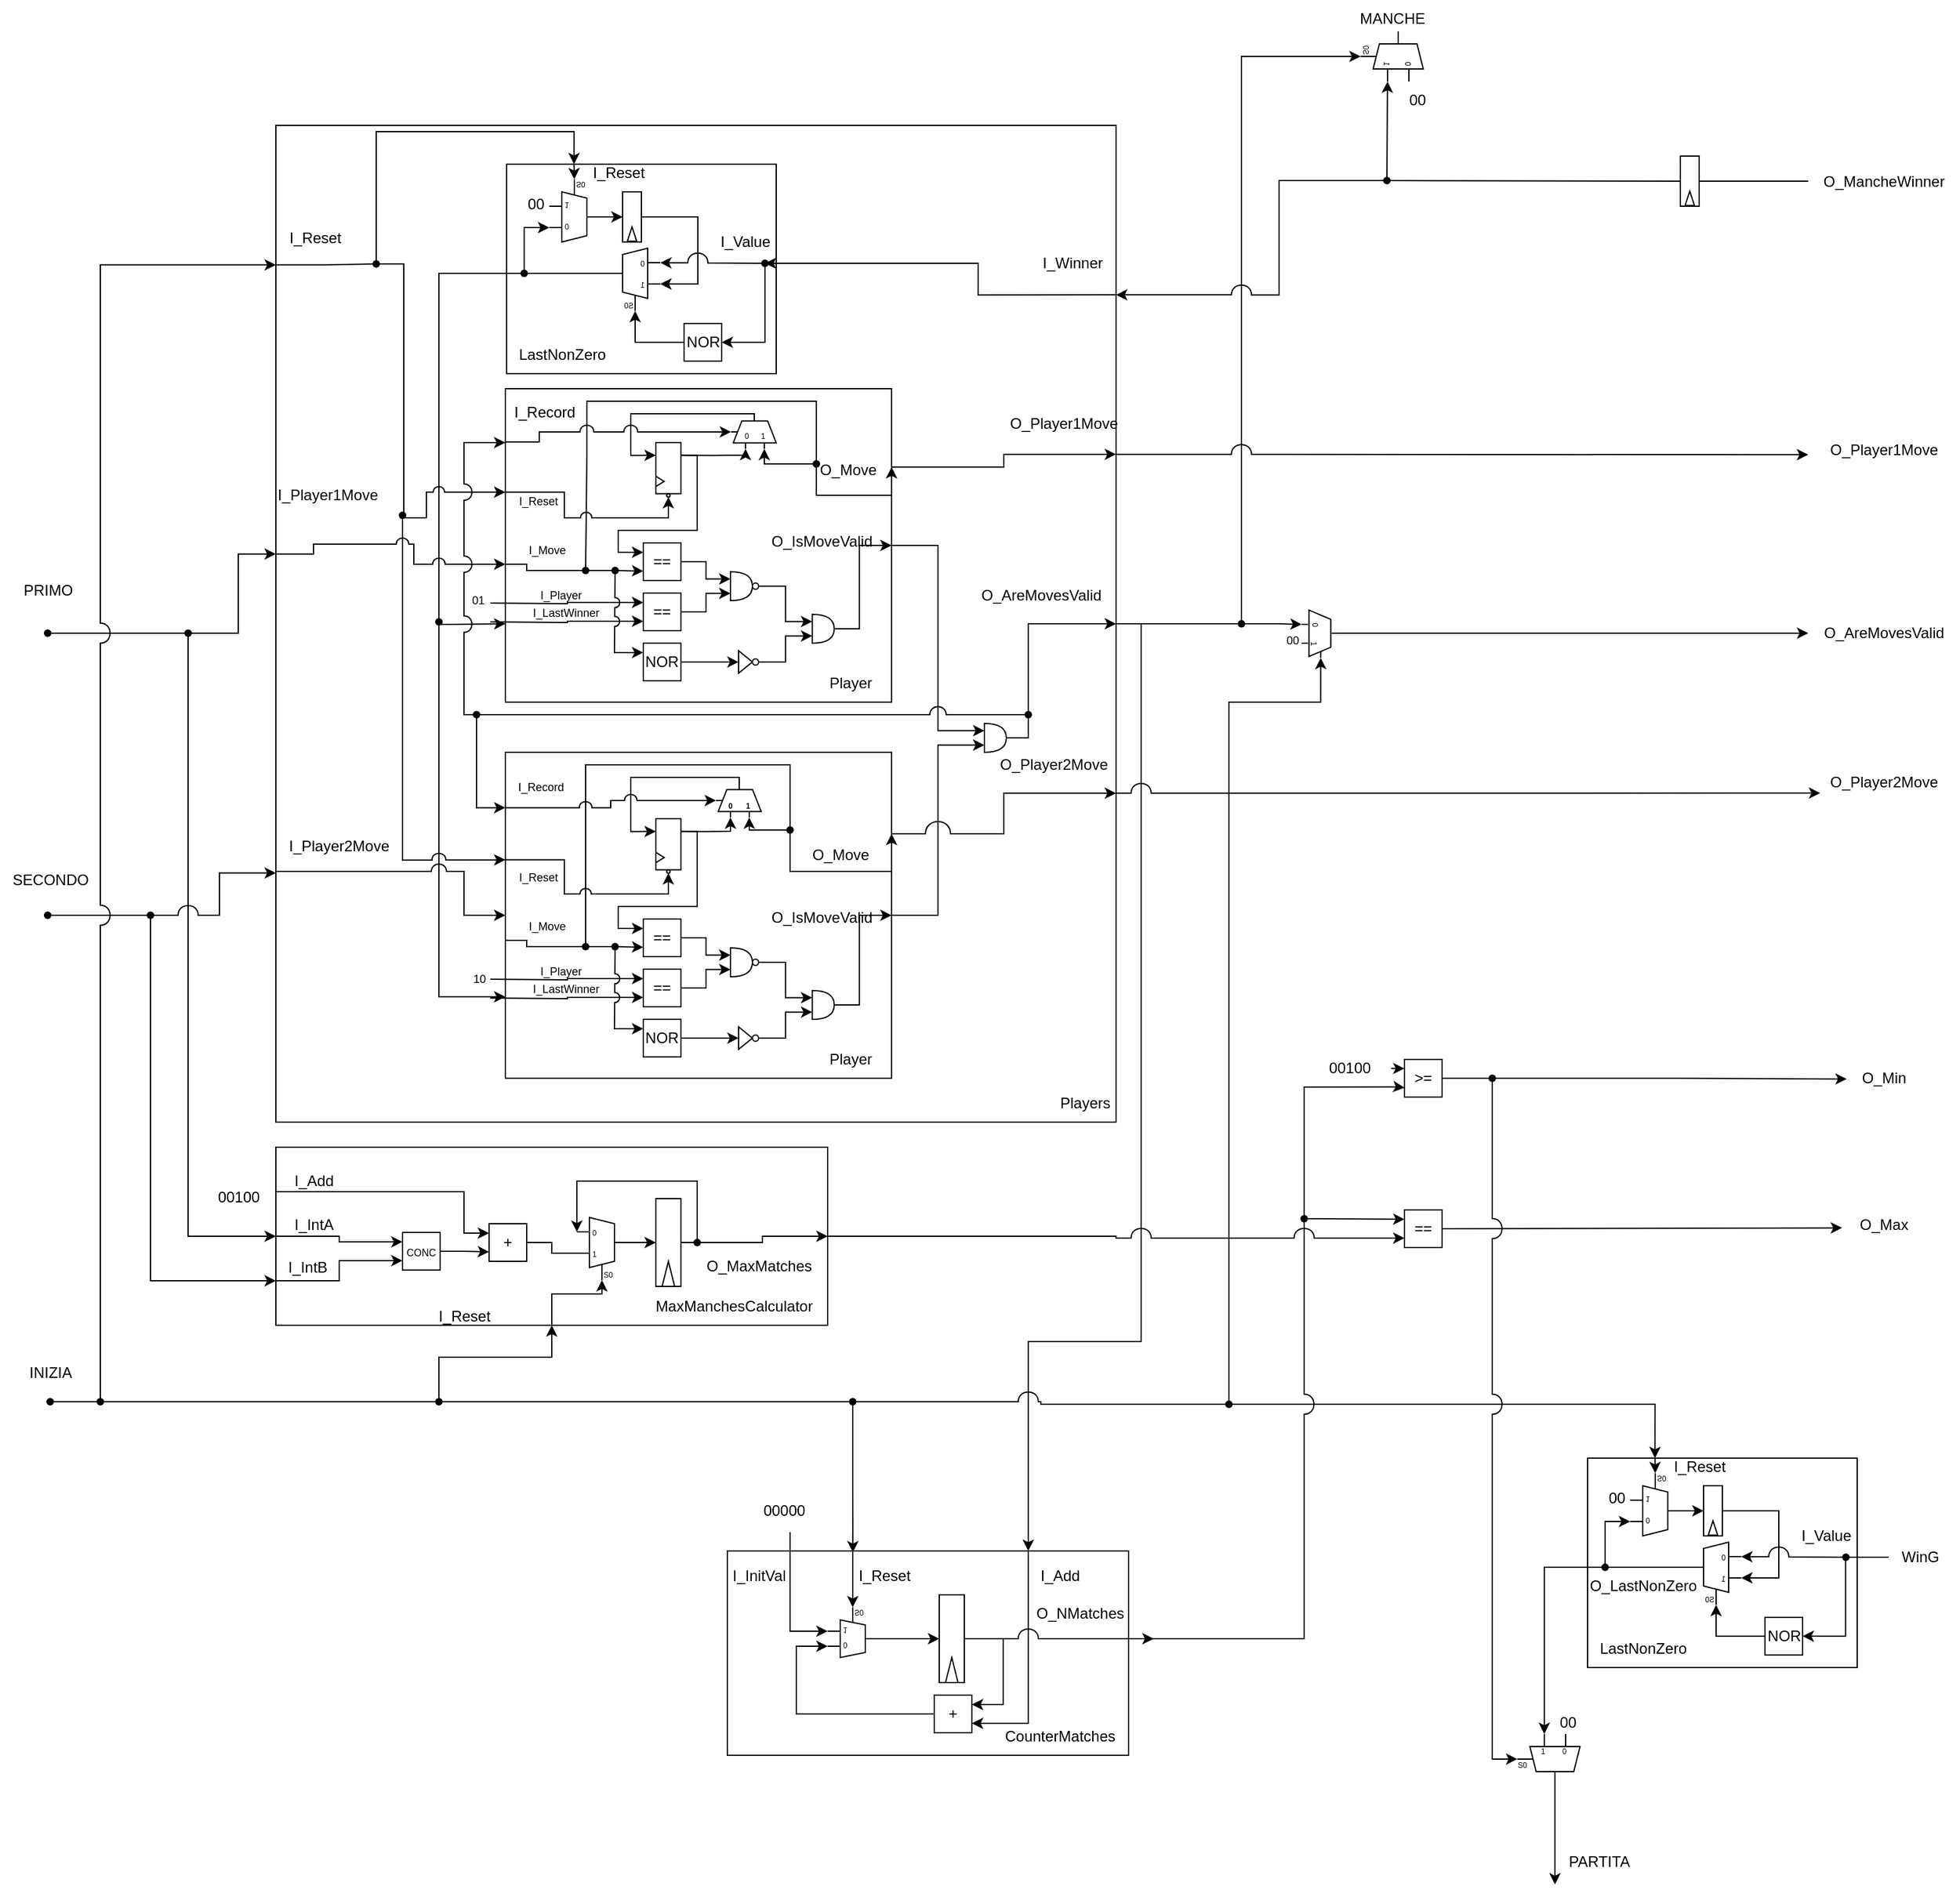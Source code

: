 <mxfile version="23.0.2" type="device">
  <diagram name="Page-1" id="hSZAetTDPi6Qr5ROreP3">
    <mxGraphModel dx="-1180" dy="648" grid="1" gridSize="10" guides="1" tooltips="1" connect="1" arrows="1" fold="1" page="0" pageScale="1" pageWidth="850" pageHeight="1100" background="none" math="0" shadow="0">
      <root>
        <mxCell id="0" />
        <mxCell id="1" parent="0" />
        <mxCell id="2Uuv6Jr3GKPPrzBkkDZs-156" value="" style="rounded=0;whiteSpace=wrap;html=1;labelBackgroundColor=none;align=center;verticalAlign=middle;fontFamily=Helvetica;fontSize=12;fontColor=default;fillColor=none;gradientColor=none;points=[[0,0,0,0,0],[0,0.14,0,0,0],[0,0.25,0,0,0],[0,0.29,0,0,0],[0,0.43,0,0,0],[0,0.5,0,0,0],[0,0.57,0,0,0],[0,0.71,0,0,0],[0,0.75,0,0,0],[0,0.86,0,0,0],[0,1,0,0,0],[0.25,0,0,0,0],[0.25,1,0,0,0],[0.5,0,0,0,0],[0.5,1,0,0,0],[0.75,0,0,0,0],[0.75,1,0,0,0],[1,0,0,0,0],[1,0.17,0,0,0],[1,0.25,0,0,0],[1,0.33,0,0,0],[1,0.5,0,0,0],[1,0.67,0,0,0],[1,0.75,0,0,0],[1,0.83,0,0,0],[1,1,0,0,0]];movable=1;resizable=1;rotatable=1;deletable=1;editable=1;locked=0;connectable=1;collapsible=1;" parent="1" vertex="1">
          <mxGeometry x="2170" y="-260" width="670" height="795" as="geometry">
            <mxRectangle x="2170" y="-260" width="50" height="40" as="alternateBounds" />
          </mxGeometry>
        </mxCell>
        <mxCell id="2Uuv6Jr3GKPPrzBkkDZs-209" value="" style="rounded=0;whiteSpace=wrap;html=1;labelBackgroundColor=none;align=center;verticalAlign=middle;fontFamily=Helvetica;fontSize=12;fontColor=default;fillColor=none;gradientColor=none;" parent="1" vertex="1">
          <mxGeometry x="2170" y="555" width="440" height="142" as="geometry" />
        </mxCell>
        <mxCell id="2Uuv6Jr3GKPPrzBkkDZs-211" style="edgeStyle=elbowEdgeStyle;rounded=0;orthogonalLoop=1;jettySize=auto;html=1;exitX=0;exitY=0.5;exitDx=0;exitDy=0;entryX=0;entryY=0.25;entryDx=0;entryDy=0;fontFamily=Helvetica;fontSize=12;fontColor=default;" parent="1" source="2Uuv6Jr3GKPPrzBkkDZs-209" target="2Uuv6Jr3GKPPrzBkkDZs-204" edge="1">
          <mxGeometry relative="1" as="geometry" />
        </mxCell>
        <mxCell id="2Uuv6Jr3GKPPrzBkkDZs-212" style="edgeStyle=elbowEdgeStyle;rounded=0;orthogonalLoop=1;jettySize=auto;html=1;exitX=0;exitY=0.75;exitDx=0;exitDy=0;entryX=0;entryY=0.75;entryDx=0;entryDy=0;fontFamily=Helvetica;fontSize=12;fontColor=default;" parent="1" source="2Uuv6Jr3GKPPrzBkkDZs-209" target="2Uuv6Jr3GKPPrzBkkDZs-204" edge="1">
          <mxGeometry relative="1" as="geometry" />
        </mxCell>
        <mxCell id="2Uuv6Jr3GKPPrzBkkDZs-213" style="edgeStyle=elbowEdgeStyle;rounded=0;orthogonalLoop=1;jettySize=auto;html=1;exitX=0;exitY=0.25;exitDx=0;exitDy=0;entryX=0;entryY=0.25;entryDx=0;entryDy=0;fontFamily=Helvetica;fontSize=12;fontColor=default;" parent="1" source="2Uuv6Jr3GKPPrzBkkDZs-209" target="2Uuv6Jr3GKPPrzBkkDZs-202" edge="1">
          <mxGeometry relative="1" as="geometry">
            <Array as="points">
              <mxPoint x="2320" y="612" />
            </Array>
          </mxGeometry>
        </mxCell>
        <mxCell id="BBiGhi12kde4CdcQKqKN-63" style="edgeStyle=orthogonalEdgeStyle;rounded=0;orthogonalLoop=1;jettySize=auto;html=1;exitX=1;exitY=0.5;exitDx=0;exitDy=0;exitPerimeter=0;entryX=0;entryY=0.25;entryDx=0;entryDy=0;entryPerimeter=0;labelBackgroundColor=none;fontColor=default;" parent="1" edge="1">
          <mxGeometry relative="1" as="geometry">
            <Array as="points">
              <mxPoint x="1200" y="508" />
              <mxPoint x="1200" y="532" />
            </Array>
            <mxPoint x="1187" y="510.5" as="sourcePoint" />
          </mxGeometry>
        </mxCell>
        <mxCell id="2Uuv6Jr3GKPPrzBkkDZs-183" value="" style="group;labelBackgroundColor=none;" parent="1" vertex="1" connectable="0">
          <mxGeometry x="2530" y="830" width="340" height="210" as="geometry" />
        </mxCell>
        <mxCell id="2Uuv6Jr3GKPPrzBkkDZs-184" value="" style="whiteSpace=wrap;html=1;align=center;verticalAlign=middle;fontFamily=Helvetica;fontSize=12;fillColor=none;labelBackgroundColor=none;" parent="2Uuv6Jr3GKPPrzBkkDZs-183" vertex="1">
          <mxGeometry y="47" width="320" height="163" as="geometry" />
        </mxCell>
        <mxCell id="2Uuv6Jr3GKPPrzBkkDZs-185" value="00000" style="text;html=1;align=center;verticalAlign=middle;resizable=0;points=[];autosize=1;strokeColor=none;fillColor=none;fontSize=12;fontFamily=Helvetica;container=0;labelBackgroundColor=none;" parent="2Uuv6Jr3GKPPrzBkkDZs-183" vertex="1">
          <mxGeometry x="15" width="60" height="30" as="geometry" />
        </mxCell>
        <mxCell id="2Uuv6Jr3GKPPrzBkkDZs-186" value="" style="shadow=0;dashed=0;align=center;html=1;strokeWidth=1;shape=mxgraph.electrical.abstract.mux2;whiteSpace=wrap;flipV=1;container=0;labelBackgroundColor=none;" parent="2Uuv6Jr3GKPPrzBkkDZs-183" vertex="1">
          <mxGeometry x="80" y="92" width="40" height="40" as="geometry" />
        </mxCell>
        <mxCell id="2Uuv6Jr3GKPPrzBkkDZs-187" style="edgeStyle=orthogonalEdgeStyle;rounded=0;orthogonalLoop=1;jettySize=auto;html=1;entryX=0;entryY=0.15;entryDx=0;entryDy=3;entryPerimeter=0;labelBackgroundColor=none;fontColor=default;" parent="2Uuv6Jr3GKPPrzBkkDZs-183" source="2Uuv6Jr3GKPPrzBkkDZs-188" target="2Uuv6Jr3GKPPrzBkkDZs-186" edge="1">
          <mxGeometry relative="1" as="geometry">
            <Array as="points">
              <mxPoint x="55" y="177.04" />
              <mxPoint x="55" y="123.04" />
            </Array>
          </mxGeometry>
        </mxCell>
        <mxCell id="2Uuv6Jr3GKPPrzBkkDZs-188" value="+" style="whiteSpace=wrap;html=1;aspect=fixed;container=0;labelBackgroundColor=none;" parent="2Uuv6Jr3GKPPrzBkkDZs-183" vertex="1">
          <mxGeometry x="165" y="162" width="30" height="30" as="geometry" />
        </mxCell>
        <mxCell id="2Uuv6Jr3GKPPrzBkkDZs-189" value="I_InitVal" style="text;html=1;align=center;verticalAlign=middle;resizable=0;points=[];autosize=1;strokeColor=none;fillColor=none;fontSize=12;fontFamily=Helvetica;container=0;labelBackgroundColor=none;" parent="2Uuv6Jr3GKPPrzBkkDZs-183" vertex="1">
          <mxGeometry x="-10" y="52" width="70" height="30" as="geometry" />
        </mxCell>
        <mxCell id="2Uuv6Jr3GKPPrzBkkDZs-190" value="I_Reset" style="text;html=1;align=center;verticalAlign=middle;resizable=0;points=[];autosize=1;strokeColor=none;fillColor=none;fontSize=12;fontFamily=Helvetica;container=0;labelBackgroundColor=none;" parent="2Uuv6Jr3GKPPrzBkkDZs-183" vertex="1">
          <mxGeometry x="95" y="52" width="60" height="30" as="geometry" />
        </mxCell>
        <mxCell id="2Uuv6Jr3GKPPrzBkkDZs-191" style="edgeStyle=orthogonalEdgeStyle;rounded=0;orthogonalLoop=1;jettySize=auto;html=1;entryX=1;entryY=0.75;entryDx=0;entryDy=0;endArrow=classic;endFill=1;jumpStyle=arc;jumpSize=16;labelBackgroundColor=none;fontColor=default;exitX=0.75;exitY=0;exitDx=0;exitDy=0;" parent="2Uuv6Jr3GKPPrzBkkDZs-183" source="2Uuv6Jr3GKPPrzBkkDZs-184" target="2Uuv6Jr3GKPPrzBkkDZs-188" edge="1">
          <mxGeometry relative="1" as="geometry">
            <mxPoint x="249" y="32" as="sourcePoint" />
            <Array as="points">
              <mxPoint x="240" y="184" />
            </Array>
            <mxPoint x="248.5" y="160" as="targetPoint" />
          </mxGeometry>
        </mxCell>
        <mxCell id="2Uuv6Jr3GKPPrzBkkDZs-192" value="I_Add" style="text;html=1;align=center;verticalAlign=middle;resizable=0;points=[];autosize=1;strokeColor=none;fillColor=none;fontSize=12;fontFamily=Helvetica;container=0;labelBackgroundColor=none;" parent="2Uuv6Jr3GKPPrzBkkDZs-183" vertex="1">
          <mxGeometry x="240" y="52" width="50" height="30" as="geometry" />
        </mxCell>
        <mxCell id="2Uuv6Jr3GKPPrzBkkDZs-193" style="edgeStyle=orthogonalEdgeStyle;rounded=0;orthogonalLoop=1;jettySize=auto;html=1;entryX=1;entryY=0.25;entryDx=0;entryDy=0;fontFamily=Helvetica;fontSize=12;fontColor=default;exitX=0.5;exitY=1;exitDx=0;exitDy=0;labelBackgroundColor=none;" parent="2Uuv6Jr3GKPPrzBkkDZs-183" source="2Uuv6Jr3GKPPrzBkkDZs-197" target="2Uuv6Jr3GKPPrzBkkDZs-188" edge="1">
          <mxGeometry relative="1" as="geometry">
            <Array as="points">
              <mxPoint x="220" y="117" />
              <mxPoint x="220" y="170" />
            </Array>
          </mxGeometry>
        </mxCell>
        <mxCell id="2Uuv6Jr3GKPPrzBkkDZs-194" style="edgeStyle=orthogonalEdgeStyle;rounded=0;orthogonalLoop=1;jettySize=auto;html=1;entryX=0.25;entryY=1;entryDx=10;entryDy=0;entryPerimeter=0;fontFamily=Helvetica;fontSize=12;fontColor=default;labelBackgroundColor=none;" parent="2Uuv6Jr3GKPPrzBkkDZs-183" target="2Uuv6Jr3GKPPrzBkkDZs-186" edge="1">
          <mxGeometry relative="1" as="geometry">
            <mxPoint x="100" y="32" as="sourcePoint" />
            <Array as="points">
              <mxPoint x="100" y="52" />
            </Array>
          </mxGeometry>
        </mxCell>
        <mxCell id="2Uuv6Jr3GKPPrzBkkDZs-195" style="edgeStyle=orthogonalEdgeStyle;rounded=0;orthogonalLoop=1;jettySize=auto;html=1;entryX=0;entryY=0.45;entryDx=0;entryDy=3;entryPerimeter=0;fontFamily=Helvetica;fontSize=12;fontColor=default;labelBackgroundColor=none;" parent="2Uuv6Jr3GKPPrzBkkDZs-183" target="2Uuv6Jr3GKPPrzBkkDZs-186" edge="1">
          <mxGeometry relative="1" as="geometry">
            <mxPoint x="50" y="32" as="sourcePoint" />
            <Array as="points">
              <mxPoint x="50" y="111" />
            </Array>
          </mxGeometry>
        </mxCell>
        <mxCell id="2Uuv6Jr3GKPPrzBkkDZs-196" style="edgeStyle=orthogonalEdgeStyle;rounded=0;orthogonalLoop=1;jettySize=auto;html=1;entryX=0;entryY=0.25;entryDx=0;entryDy=0;endArrow=classic;endFill=1;jumpStyle=arc;jumpSize=16;labelBackgroundColor=none;fontColor=default;" parent="2Uuv6Jr3GKPPrzBkkDZs-183" source="2Uuv6Jr3GKPPrzBkkDZs-197" edge="1">
          <mxGeometry relative="1" as="geometry">
            <mxPoint x="340" y="117" as="targetPoint" />
          </mxGeometry>
        </mxCell>
        <mxCell id="2Uuv6Jr3GKPPrzBkkDZs-197" value="" style="rounded=0;whiteSpace=wrap;html=1;rotation=-90;container=0;labelBackgroundColor=none;" parent="2Uuv6Jr3GKPPrzBkkDZs-183" vertex="1">
          <mxGeometry x="144" y="107" width="70" height="20" as="geometry" />
        </mxCell>
        <mxCell id="2Uuv6Jr3GKPPrzBkkDZs-198" style="edgeStyle=orthogonalEdgeStyle;rounded=0;orthogonalLoop=1;jettySize=auto;html=1;exitX=1;exitY=0.5;exitDx=0;exitDy=-5;exitPerimeter=0;entryX=0.5;entryY=0;entryDx=0;entryDy=0;labelBackgroundColor=none;fontColor=default;" parent="2Uuv6Jr3GKPPrzBkkDZs-183" source="2Uuv6Jr3GKPPrzBkkDZs-186" target="2Uuv6Jr3GKPPrzBkkDZs-197" edge="1">
          <mxGeometry relative="1" as="geometry">
            <Array as="points">
              <mxPoint x="165" y="117" />
            </Array>
          </mxGeometry>
        </mxCell>
        <mxCell id="2Uuv6Jr3GKPPrzBkkDZs-199" value="" style="triangle;whiteSpace=wrap;html=1;rotation=-90;container=0;labelBackgroundColor=none;" parent="2Uuv6Jr3GKPPrzBkkDZs-183" vertex="1">
          <mxGeometry x="169" y="137" width="20" height="10" as="geometry" />
        </mxCell>
        <mxCell id="2Uuv6Jr3GKPPrzBkkDZs-200" value="O_NMatches" style="text;html=1;align=center;verticalAlign=middle;resizable=0;points=[];autosize=1;strokeColor=none;fillColor=none;fontSize=12;fontFamily=Helvetica;labelBackgroundColor=none;" parent="2Uuv6Jr3GKPPrzBkkDZs-183" vertex="1">
          <mxGeometry x="235.5" y="82" width="90" height="30" as="geometry" />
        </mxCell>
        <mxCell id="2Uuv6Jr3GKPPrzBkkDZs-201" value="CounterMatches" style="text;html=1;align=center;verticalAlign=middle;resizable=0;points=[];autosize=1;strokeColor=none;fillColor=none;labelBackgroundColor=none;" parent="2Uuv6Jr3GKPPrzBkkDZs-183" vertex="1">
          <mxGeometry x="210" y="180" width="110" height="30" as="geometry" />
        </mxCell>
        <mxCell id="Li7N5Yae0CZkDWWDmwoK-41" value="" style="shape=waypoint;sketch=0;fillStyle=solid;size=6;pointerEvents=1;points=[];fillColor=none;resizable=0;rotatable=0;perimeter=centerPerimeter;snapToPoint=1;strokeColor=none;" parent="2Uuv6Jr3GKPPrzBkkDZs-183" vertex="1">
          <mxGeometry x="310.5" y="107" width="20" height="20" as="geometry" />
        </mxCell>
        <mxCell id="2Uuv6Jr3GKPPrzBkkDZs-224" style="edgeStyle=orthogonalEdgeStyle;rounded=0;orthogonalLoop=1;jettySize=auto;html=1;exitX=1;exitY=0.5;exitDx=0;exitDy=0;fontFamily=Helvetica;fontSize=12;fontColor=default;endArrow=none;endFill=0;entryX=0;entryY=0.51;entryDx=0;entryDy=3;entryPerimeter=0;" parent="1" source="2Uuv6Jr3GKPPrzBkkDZs-202" target="2Uuv6Jr3GKPPrzBkkDZs-229" edge="1">
          <mxGeometry relative="1" as="geometry">
            <mxPoint x="2410" y="631" as="targetPoint" />
          </mxGeometry>
        </mxCell>
        <mxCell id="2Uuv6Jr3GKPPrzBkkDZs-202" value="+" style="whiteSpace=wrap;html=1;aspect=fixed;labelBackgroundColor=none;" parent="1" vertex="1">
          <mxGeometry x="2340" y="616" width="30" height="30" as="geometry" />
        </mxCell>
        <mxCell id="2Uuv6Jr3GKPPrzBkkDZs-203" style="edgeStyle=orthogonalEdgeStyle;rounded=0;orthogonalLoop=1;jettySize=auto;html=1;entryX=0;entryY=0.75;entryDx=0;entryDy=0;fontFamily=Helvetica;fontSize=12;fontColor=default;labelBackgroundColor=none;" parent="1" source="2Uuv6Jr3GKPPrzBkkDZs-204" target="2Uuv6Jr3GKPPrzBkkDZs-202" edge="1">
          <mxGeometry relative="1" as="geometry" />
        </mxCell>
        <mxCell id="2Uuv6Jr3GKPPrzBkkDZs-204" value="&lt;font style=&quot;font-size: 8px;&quot;&gt;CONC&lt;/font&gt;" style="whiteSpace=wrap;html=1;aspect=fixed;labelBackgroundColor=none;" parent="1" vertex="1">
          <mxGeometry x="2271" y="622.96" width="30" height="30" as="geometry" />
        </mxCell>
        <mxCell id="2Uuv6Jr3GKPPrzBkkDZs-205" value="00100" style="text;html=1;align=center;verticalAlign=middle;resizable=0;points=[];autosize=1;strokeColor=none;fillColor=none;fontSize=12;fontFamily=Helvetica;labelBackgroundColor=none;" parent="1" vertex="1">
          <mxGeometry x="2110" y="580" width="60" height="30" as="geometry" />
        </mxCell>
        <mxCell id="2Uuv6Jr3GKPPrzBkkDZs-206" value="I_IntA" style="text;html=1;align=center;verticalAlign=middle;resizable=0;points=[];autosize=1;strokeColor=none;fillColor=none;fontSize=12;fontFamily=Helvetica;fontColor=default;" parent="1" vertex="1">
          <mxGeometry x="2175" y="602" width="50" height="30" as="geometry" />
        </mxCell>
        <mxCell id="2Uuv6Jr3GKPPrzBkkDZs-207" value="I_IntB" style="text;html=1;align=center;verticalAlign=middle;resizable=0;points=[];autosize=1;strokeColor=none;fillColor=none;fontSize=12;fontFamily=Helvetica;fontColor=default;" parent="1" vertex="1">
          <mxGeometry x="2170" y="636" width="50" height="30" as="geometry" />
        </mxCell>
        <mxCell id="2Uuv6Jr3GKPPrzBkkDZs-208" value="I_Add" style="text;html=1;align=center;verticalAlign=middle;resizable=0;points=[];autosize=1;strokeColor=none;fillColor=none;fontSize=12;fontFamily=Helvetica;fontColor=default;" parent="1" vertex="1">
          <mxGeometry x="2175" y="567" width="50" height="30" as="geometry" />
        </mxCell>
        <mxCell id="2Uuv6Jr3GKPPrzBkkDZs-222" style="edgeStyle=elbowEdgeStyle;rounded=0;orthogonalLoop=1;jettySize=auto;html=1;fontFamily=Helvetica;fontSize=12;fontColor=default;entryX=1;entryY=0.5;entryDx=0;entryDy=0;" parent="1" source="2Uuv6Jr3GKPPrzBkkDZs-221" target="2Uuv6Jr3GKPPrzBkkDZs-209" edge="1">
          <mxGeometry relative="1" as="geometry">
            <mxPoint x="2520" y="624" as="targetPoint" />
          </mxGeometry>
        </mxCell>
        <mxCell id="2Uuv6Jr3GKPPrzBkkDZs-220" value="" style="edgeStyle=orthogonalEdgeStyle;rounded=0;orthogonalLoop=1;jettySize=auto;html=1;exitX=0.5;exitY=1;exitDx=0;exitDy=0;entryDx=0;entryDy=0;fontFamily=Helvetica;fontSize=12;fontColor=default;endArrow=none;endFill=0;" parent="1" source="2Uuv6Jr3GKPPrzBkkDZs-232" target="2Uuv6Jr3GKPPrzBkkDZs-221" edge="1">
          <mxGeometry relative="1" as="geometry">
            <mxPoint x="2496" y="630.5" as="sourcePoint" />
            <mxPoint x="4876" y="1242" as="targetPoint" />
            <Array as="points" />
          </mxGeometry>
        </mxCell>
        <mxCell id="2Uuv6Jr3GKPPrzBkkDZs-221" value="" style="shape=waypoint;sketch=0;fillStyle=solid;size=6;pointerEvents=1;points=[];fillColor=none;resizable=1;rotatable=0;perimeter=centerPerimeter;snapToPoint=1;labelBackgroundColor=none;align=center;verticalAlign=middle;fontFamily=Helvetica;fontSize=12;fontColor=default;html=1;" parent="1" vertex="1">
          <mxGeometry x="2501" y="626" width="10" height="10" as="geometry" />
        </mxCell>
        <mxCell id="2Uuv6Jr3GKPPrzBkkDZs-226" style="edgeStyle=orthogonalEdgeStyle;rounded=0;orthogonalLoop=1;jettySize=auto;html=1;entryX=1.013;entryY=0.452;entryDx=0;entryDy=0;entryPerimeter=0;fontFamily=Helvetica;fontSize=12;fontColor=default;" parent="1" edge="1">
          <mxGeometry relative="1" as="geometry">
            <mxPoint x="2451" y="631" as="sourcePoint" />
            <mxPoint x="2451" y="631" as="targetPoint" />
          </mxGeometry>
        </mxCell>
        <mxCell id="2Uuv6Jr3GKPPrzBkkDZs-228" value="" style="edgeStyle=orthogonalEdgeStyle;rounded=0;orthogonalLoop=1;jettySize=auto;html=1;exitDx=0;exitDy=0;fontFamily=Helvetica;fontSize=12;fontColor=default;endArrow=classic;endFill=1;entryX=0;entryY=0.17;entryDx=0;entryDy=3;entryPerimeter=0;" parent="1" source="2Uuv6Jr3GKPPrzBkkDZs-221" target="2Uuv6Jr3GKPPrzBkkDZs-229" edge="1">
          <mxGeometry relative="1" as="geometry">
            <mxPoint x="2506" y="631" as="sourcePoint" />
            <mxPoint x="2441" y="631" as="targetPoint" />
            <Array as="points">
              <mxPoint x="2506" y="582" />
              <mxPoint x="2410" y="582" />
            </Array>
          </mxGeometry>
        </mxCell>
        <mxCell id="2Uuv6Jr3GKPPrzBkkDZs-230" style="edgeStyle=elbowEdgeStyle;rounded=0;orthogonalLoop=1;jettySize=auto;html=1;exitX=1;exitY=0.5;exitDx=0;exitDy=-5;exitPerimeter=0;entryX=0.5;entryY=0;entryDx=0;entryDy=0;fontFamily=Helvetica;fontSize=12;fontColor=default;" parent="1" source="2Uuv6Jr3GKPPrzBkkDZs-229" target="2Uuv6Jr3GKPPrzBkkDZs-232" edge="1">
          <mxGeometry relative="1" as="geometry">
            <mxPoint x="2466" y="630.5" as="targetPoint" />
          </mxGeometry>
        </mxCell>
        <mxCell id="2Uuv6Jr3GKPPrzBkkDZs-229" value="" style="shadow=0;dashed=0;align=center;html=1;strokeWidth=1;shape=mxgraph.electrical.abstract.mux2;whiteSpace=wrap;labelBackgroundColor=none;verticalAlign=middle;fontFamily=Helvetica;fontSize=12;fontColor=default;fillColor=none;gradientColor=none;" parent="1" vertex="1">
          <mxGeometry x="2410" y="611" width="40" height="50" as="geometry" />
        </mxCell>
        <mxCell id="2Uuv6Jr3GKPPrzBkkDZs-235" value="" style="group" parent="1" vertex="1" connectable="0">
          <mxGeometry x="2473" y="596" width="20" height="70" as="geometry" />
        </mxCell>
        <mxCell id="2Uuv6Jr3GKPPrzBkkDZs-232" value="" style="rounded=0;whiteSpace=wrap;html=1;rotation=-90;container=0;labelBackgroundColor=none;" parent="2Uuv6Jr3GKPPrzBkkDZs-235" vertex="1">
          <mxGeometry x="-25" y="25" width="70" height="20" as="geometry" />
        </mxCell>
        <mxCell id="2Uuv6Jr3GKPPrzBkkDZs-233" value="" style="triangle;whiteSpace=wrap;html=1;rotation=-90;container=0;labelBackgroundColor=none;" parent="2Uuv6Jr3GKPPrzBkkDZs-235" vertex="1">
          <mxGeometry y="55" width="20" height="10" as="geometry" />
        </mxCell>
        <mxCell id="2Uuv6Jr3GKPPrzBkkDZs-236" value="I_Reset" style="text;html=1;align=center;verticalAlign=middle;resizable=0;points=[];autosize=1;strokeColor=none;fillColor=none;fontSize=12;fontFamily=Helvetica;fontColor=default;" parent="1" vertex="1">
          <mxGeometry x="2290" y="675" width="60" height="30" as="geometry" />
        </mxCell>
        <mxCell id="2Uuv6Jr3GKPPrzBkkDZs-237" style="edgeStyle=elbowEdgeStyle;rounded=0;orthogonalLoop=1;jettySize=auto;html=1;exitX=0.5;exitY=1;exitDx=0;exitDy=0;entryX=0.25;entryY=1;entryDx=10;entryDy=0;entryPerimeter=0;fontFamily=Helvetica;fontSize=12;fontColor=default;elbow=vertical;" parent="1" source="2Uuv6Jr3GKPPrzBkkDZs-209" target="2Uuv6Jr3GKPPrzBkkDZs-229" edge="1">
          <mxGeometry relative="1" as="geometry">
            <Array as="points">
              <mxPoint x="2390" y="672" />
            </Array>
          </mxGeometry>
        </mxCell>
        <mxCell id="2Uuv6Jr3GKPPrzBkkDZs-238" value="MaxManchesCalculator" style="text;html=1;align=center;verticalAlign=middle;resizable=0;points=[];autosize=1;strokeColor=none;fillColor=none;fontSize=12;fontFamily=Helvetica;fontColor=default;" parent="1" vertex="1">
          <mxGeometry x="2460" y="667" width="150" height="30" as="geometry" />
        </mxCell>
        <mxCell id="2Uuv6Jr3GKPPrzBkkDZs-239" value="INIZIA" style="text;html=1;align=center;verticalAlign=middle;resizable=0;points=[];autosize=1;strokeColor=none;fillColor=none;labelBackgroundColor=none;" parent="1" vertex="1">
          <mxGeometry x="1960" y="720" width="60" height="30" as="geometry" />
        </mxCell>
        <mxCell id="2Uuv6Jr3GKPPrzBkkDZs-240" value="SECONDO" style="text;html=1;align=center;verticalAlign=middle;resizable=0;points=[];autosize=1;strokeColor=none;fillColor=none;labelBackgroundColor=none;" parent="1" vertex="1">
          <mxGeometry x="1950" y="327.04" width="80" height="30" as="geometry" />
        </mxCell>
        <mxCell id="2Uuv6Jr3GKPPrzBkkDZs-241" value="PRIMO" style="text;html=1;align=center;verticalAlign=middle;resizable=0;points=[];autosize=1;strokeColor=none;fillColor=none;labelBackgroundColor=none;" parent="1" vertex="1">
          <mxGeometry x="1958" y="96.04" width="60" height="30" as="geometry" />
        </mxCell>
        <mxCell id="Li7N5Yae0CZkDWWDmwoK-1" style="edgeStyle=orthogonalEdgeStyle;rounded=0;orthogonalLoop=1;jettySize=auto;html=1;entryX=0;entryY=0.5;entryDx=0;entryDy=0;" parent="1" source="Li7N5Yae0CZkDWWDmwoK-83" target="2Uuv6Jr3GKPPrzBkkDZs-209" edge="1">
          <mxGeometry relative="1" as="geometry">
            <mxPoint x="2080" y="110" as="sourcePoint" />
            <Array as="points">
              <mxPoint x="2100" y="626" />
            </Array>
          </mxGeometry>
        </mxCell>
        <mxCell id="2Uuv6Jr3GKPPrzBkkDZs-242" value="" style="shape=waypoint;sketch=0;fillStyle=solid;size=6;pointerEvents=1;points=[];fillColor=none;resizable=0;rotatable=0;perimeter=centerPerimeter;snapToPoint=1;labelBackgroundColor=none;align=center;verticalAlign=middle;fontFamily=Helvetica;fontSize=12;fontColor=default;html=1;" parent="1" vertex="1">
          <mxGeometry x="1978" y="135" width="20" height="20" as="geometry" />
        </mxCell>
        <mxCell id="Li7N5Yae0CZkDWWDmwoK-2" style="edgeStyle=orthogonalEdgeStyle;rounded=0;orthogonalLoop=1;jettySize=auto;html=1;entryX=0;entryY=0.75;entryDx=0;entryDy=0;" parent="1" source="Li7N5Yae0CZkDWWDmwoK-84" target="2Uuv6Jr3GKPPrzBkkDZs-209" edge="1">
          <mxGeometry relative="1" as="geometry">
            <Array as="points">
              <mxPoint x="2070" y="662" />
            </Array>
          </mxGeometry>
        </mxCell>
        <mxCell id="2Uuv6Jr3GKPPrzBkkDZs-243" value="" style="shape=waypoint;sketch=0;fillStyle=solid;size=6;pointerEvents=1;points=[];fillColor=none;resizable=0;rotatable=0;perimeter=centerPerimeter;snapToPoint=1;labelBackgroundColor=none;align=center;verticalAlign=middle;fontFamily=Helvetica;fontSize=12;fontColor=default;html=1;" parent="1" vertex="1">
          <mxGeometry x="1978" y="360" width="20" height="20" as="geometry" />
        </mxCell>
        <mxCell id="2Uuv6Jr3GKPPrzBkkDZs-245" style="edgeStyle=orthogonalEdgeStyle;rounded=0;orthogonalLoop=1;jettySize=auto;html=1;fontFamily=Helvetica;fontSize=12;fontColor=default;entryX=0.313;entryY=0.007;entryDx=0;entryDy=0;entryPerimeter=0;" parent="1" source="Li7N5Yae0CZkDWWDmwoK-30" target="2Uuv6Jr3GKPPrzBkkDZs-184" edge="1">
          <mxGeometry relative="1" as="geometry">
            <mxPoint x="2290" y="820" as="targetPoint" />
          </mxGeometry>
        </mxCell>
        <mxCell id="2Uuv6Jr3GKPPrzBkkDZs-244" value="" style="shape=waypoint;sketch=0;fillStyle=solid;size=6;pointerEvents=1;points=[];fillColor=none;resizable=0;rotatable=0;perimeter=centerPerimeter;snapToPoint=1;labelBackgroundColor=none;align=center;verticalAlign=middle;fontFamily=Helvetica;fontSize=12;fontColor=default;html=1;" parent="1" vertex="1">
          <mxGeometry x="1980" y="748" width="20" height="20" as="geometry" />
        </mxCell>
        <mxCell id="Li7N5Yae0CZkDWWDmwoK-4" value="" style="edgeStyle=orthogonalEdgeStyle;rounded=0;orthogonalLoop=1;jettySize=auto;html=1;fontFamily=Helvetica;fontSize=12;fontColor=default;entryDx=0;entryDy=0;entryPerimeter=0;endArrow=none;endFill=0;" parent="1" source="Li7N5Yae0CZkDWWDmwoK-87" target="Li7N5Yae0CZkDWWDmwoK-3" edge="1">
          <mxGeometry relative="1" as="geometry">
            <mxPoint x="2300" y="858" as="targetPoint" />
            <mxPoint x="1990" y="740" as="sourcePoint" />
          </mxGeometry>
        </mxCell>
        <mxCell id="Li7N5Yae0CZkDWWDmwoK-5" style="edgeStyle=orthogonalEdgeStyle;rounded=0;orthogonalLoop=1;jettySize=auto;html=1;entryX=0.5;entryY=1;entryDx=0;entryDy=0;" parent="1" source="Li7N5Yae0CZkDWWDmwoK-3" target="2Uuv6Jr3GKPPrzBkkDZs-209" edge="1">
          <mxGeometry relative="1" as="geometry" />
        </mxCell>
        <mxCell id="Li7N5Yae0CZkDWWDmwoK-3" value="" style="shape=waypoint;sketch=0;fillStyle=solid;size=6;pointerEvents=1;points=[];fillColor=none;resizable=0;rotatable=0;perimeter=centerPerimeter;snapToPoint=1;" parent="1" vertex="1">
          <mxGeometry x="2290" y="748" width="20" height="20" as="geometry" />
        </mxCell>
        <mxCell id="Li7N5Yae0CZkDWWDmwoK-6" style="edgeStyle=orthogonalEdgeStyle;rounded=0;orthogonalLoop=1;jettySize=auto;html=1;exitX=1;exitY=0.5;exitDx=0;exitDy=0;exitPerimeter=0;entryX=0.75;entryY=0;entryDx=0;entryDy=0;" parent="1" source="2Uuv6Jr3GKPPrzBkkDZs-156" target="2Uuv6Jr3GKPPrzBkkDZs-184" edge="1">
          <mxGeometry relative="1" as="geometry">
            <mxPoint x="2550" y="852.667" as="targetPoint" />
            <Array as="points">
              <mxPoint x="2860" y="137" />
              <mxPoint x="2860" y="710" />
              <mxPoint x="2770" y="710" />
            </Array>
          </mxGeometry>
        </mxCell>
        <mxCell id="Li7N5Yae0CZkDWWDmwoK-31" value="" style="edgeStyle=orthogonalEdgeStyle;rounded=0;orthogonalLoop=1;jettySize=auto;html=1;fontFamily=Helvetica;fontSize=12;fontColor=default;entryDx=0;entryDy=0;entryPerimeter=0;endArrow=none;endFill=0;" parent="1" source="Li7N5Yae0CZkDWWDmwoK-3" target="Li7N5Yae0CZkDWWDmwoK-30" edge="1">
          <mxGeometry relative="1" as="geometry">
            <mxPoint x="2630" y="878" as="targetPoint" />
            <mxPoint x="2300" y="758" as="sourcePoint" />
          </mxGeometry>
        </mxCell>
        <mxCell id="Li7N5Yae0CZkDWWDmwoK-32" style="edgeStyle=orthogonalEdgeStyle;rounded=0;orthogonalLoop=1;jettySize=auto;html=1;entryX=0.25;entryY=0;entryDx=0;entryDy=0;jumpStyle=arc;jumpSize=16;" parent="1" source="mE6gi2bYA7gFPaVlOnJq-1" target="Li7N5Yae0CZkDWWDmwoK-12" edge="1">
          <mxGeometry relative="1" as="geometry" />
        </mxCell>
        <mxCell id="Li7N5Yae0CZkDWWDmwoK-30" value="" style="shape=waypoint;sketch=0;fillStyle=solid;size=6;pointerEvents=1;points=[];fillColor=none;resizable=0;rotatable=0;perimeter=centerPerimeter;snapToPoint=1;" parent="1" vertex="1">
          <mxGeometry x="2620" y="748" width="20" height="20" as="geometry" />
        </mxCell>
        <mxCell id="Li7N5Yae0CZkDWWDmwoK-33" style="edgeStyle=orthogonalEdgeStyle;rounded=0;orthogonalLoop=1;jettySize=auto;html=1;labelBackgroundColor=none;fontColor=default;entryX=0.012;entryY=0.52;entryDx=0;entryDy=0;entryPerimeter=0;" parent="1" source="Li7N5Yae0CZkDWWDmwoK-69" target="Li7N5Yae0CZkDWWDmwoK-38" edge="1">
          <mxGeometry relative="1" as="geometry">
            <mxPoint x="3210" y="499.02" as="targetPoint" />
          </mxGeometry>
        </mxCell>
        <mxCell id="Li7N5Yae0CZkDWWDmwoK-34" value="&amp;gt;=" style="whiteSpace=wrap;html=1;aspect=fixed;container=0;labelBackgroundColor=none;" parent="1" vertex="1">
          <mxGeometry x="3070" y="485" width="30" height="30" as="geometry" />
        </mxCell>
        <mxCell id="Li7N5Yae0CZkDWWDmwoK-48" style="edgeStyle=orthogonalEdgeStyle;shape=connector;rounded=0;jumpStyle=arc;jumpSize=16;orthogonalLoop=1;jettySize=auto;html=1;labelBackgroundColor=default;strokeColor=default;align=center;verticalAlign=middle;fontFamily=Helvetica;fontSize=11;fontColor=default;endArrow=classic;entryX=-0.051;entryY=0.577;entryDx=0;entryDy=0;entryPerimeter=0;" parent="1" source="Li7N5Yae0CZkDWWDmwoK-36" target="Li7N5Yae0CZkDWWDmwoK-39" edge="1">
          <mxGeometry relative="1" as="geometry">
            <mxPoint x="3210.0" y="619" as="targetPoint" />
          </mxGeometry>
        </mxCell>
        <mxCell id="Li7N5Yae0CZkDWWDmwoK-36" value="==" style="whiteSpace=wrap;html=1;aspect=fixed;container=0;labelBackgroundColor=none;" parent="1" vertex="1">
          <mxGeometry x="3070" y="605" width="30" height="30" as="geometry" />
        </mxCell>
        <mxCell id="Li7N5Yae0CZkDWWDmwoK-37" value="00100" style="text;html=1;align=center;verticalAlign=middle;resizable=0;points=[];autosize=1;strokeColor=none;fillColor=none;labelBackgroundColor=none;" parent="1" vertex="1">
          <mxGeometry x="2996" y="477" width="60" height="30" as="geometry" />
        </mxCell>
        <mxCell id="Li7N5Yae0CZkDWWDmwoK-38" value="O_Min" style="text;html=1;align=center;verticalAlign=middle;resizable=0;points=[];autosize=1;strokeColor=none;fillColor=none;labelBackgroundColor=none;" parent="1" vertex="1">
          <mxGeometry x="3422" y="485" width="60" height="30" as="geometry" />
        </mxCell>
        <mxCell id="Li7N5Yae0CZkDWWDmwoK-39" value="O_Max" style="text;html=1;align=center;verticalAlign=middle;resizable=0;points=[];autosize=1;strokeColor=none;fillColor=none;labelBackgroundColor=none;" parent="1" vertex="1">
          <mxGeometry x="3422" y="602" width="60" height="30" as="geometry" />
        </mxCell>
        <mxCell id="Li7N5Yae0CZkDWWDmwoK-40" style="edgeStyle=orthogonalEdgeStyle;rounded=0;orthogonalLoop=1;jettySize=auto;html=1;exitX=1.056;exitY=0.506;exitDx=0;exitDy=0;entryX=0;entryY=0.25;entryDx=0;entryDy=0;fontFamily=Helvetica;fontSize=12;fontColor=default;exitPerimeter=0;" parent="1" source="Li7N5Yae0CZkDWWDmwoK-37" target="Li7N5Yae0CZkDWWDmwoK-34" edge="1">
          <mxGeometry relative="1" as="geometry" />
        </mxCell>
        <mxCell id="Li7N5Yae0CZkDWWDmwoK-42" style="edgeStyle=orthogonalEdgeStyle;rounded=0;orthogonalLoop=1;jettySize=auto;html=1;entryX=0;entryY=0.75;entryDx=0;entryDy=0;jumpStyle=arc;jumpSize=16;" parent="1" source="Li7N5Yae0CZkDWWDmwoK-44" target="Li7N5Yae0CZkDWWDmwoK-34" edge="1">
          <mxGeometry relative="1" as="geometry">
            <Array as="points">
              <mxPoint x="2990" y="507" />
              <mxPoint x="3065" y="507" />
            </Array>
          </mxGeometry>
        </mxCell>
        <mxCell id="Li7N5Yae0CZkDWWDmwoK-45" value="" style="edgeStyle=orthogonalEdgeStyle;rounded=0;orthogonalLoop=1;jettySize=auto;html=1;entryDx=0;entryDy=0;jumpStyle=arc;jumpSize=16;endArrow=none;endFill=0;" parent="1" source="Li7N5Yae0CZkDWWDmwoK-41" target="Li7N5Yae0CZkDWWDmwoK-44" edge="1">
          <mxGeometry relative="1" as="geometry">
            <mxPoint x="2851" y="947" as="sourcePoint" />
            <mxPoint x="3130" y="507" as="targetPoint" />
          </mxGeometry>
        </mxCell>
        <mxCell id="Li7N5Yae0CZkDWWDmwoK-46" style="edgeStyle=orthogonalEdgeStyle;shape=connector;rounded=0;jumpStyle=arc;jumpSize=16;orthogonalLoop=1;jettySize=auto;html=1;entryX=0;entryY=0.25;entryDx=0;entryDy=0;labelBackgroundColor=default;strokeColor=default;align=center;verticalAlign=middle;fontFamily=Helvetica;fontSize=11;fontColor=default;endArrow=classic;" parent="1" source="Li7N5Yae0CZkDWWDmwoK-44" target="Li7N5Yae0CZkDWWDmwoK-36" edge="1">
          <mxGeometry relative="1" as="geometry" />
        </mxCell>
        <mxCell id="Li7N5Yae0CZkDWWDmwoK-44" value="" style="shape=waypoint;sketch=0;fillStyle=solid;size=6;pointerEvents=1;points=[];fillColor=none;resizable=0;rotatable=0;perimeter=centerPerimeter;snapToPoint=1;fontFamily=Helvetica;fontSize=11;fontColor=default;" parent="1" vertex="1">
          <mxGeometry x="2980" y="602" width="20" height="20" as="geometry" />
        </mxCell>
        <mxCell id="Li7N5Yae0CZkDWWDmwoK-47" style="edgeStyle=orthogonalEdgeStyle;shape=connector;rounded=0;jumpStyle=arc;jumpSize=16;orthogonalLoop=1;jettySize=auto;html=1;exitX=1;exitY=0.5;exitDx=0;exitDy=0;entryX=0;entryY=0.75;entryDx=0;entryDy=0;labelBackgroundColor=default;strokeColor=default;align=center;verticalAlign=middle;fontFamily=Helvetica;fontSize=11;fontColor=default;endArrow=classic;" parent="1" source="2Uuv6Jr3GKPPrzBkkDZs-209" target="Li7N5Yae0CZkDWWDmwoK-36" edge="1">
          <mxGeometry relative="1" as="geometry" />
        </mxCell>
        <mxCell id="Li7N5Yae0CZkDWWDmwoK-49" value="MANCHE" style="text;html=1;align=center;verticalAlign=middle;resizable=0;points=[];autosize=1;strokeColor=none;fillColor=none;labelBackgroundColor=none;" parent="1" vertex="1">
          <mxGeometry x="3020" y="-360" width="80" height="30" as="geometry" />
        </mxCell>
        <mxCell id="Li7N5Yae0CZkDWWDmwoK-50" value="" style="shadow=0;dashed=0;align=center;html=1;strokeWidth=1;shape=mxgraph.electrical.abstract.mux2;whiteSpace=wrap;rotation=-90;flipH=0;flipV=1;labelBackgroundColor=none;" parent="1" vertex="1">
          <mxGeometry x="3040" y="-340" width="40" height="50" as="geometry" />
        </mxCell>
        <mxCell id="Li7N5Yae0CZkDWWDmwoK-51" value="00" style="text;html=1;align=center;verticalAlign=middle;resizable=1;points=[];autosize=1;strokeColor=none;fillColor=none;labelBackgroundColor=none;" parent="1" vertex="1">
          <mxGeometry x="3070" y="-290" width="20" height="20" as="geometry" />
        </mxCell>
        <mxCell id="Li7N5Yae0CZkDWWDmwoK-52" style="edgeStyle=orthogonalEdgeStyle;shape=connector;rounded=0;jumpStyle=arc;jumpSize=16;orthogonalLoop=1;jettySize=auto;html=1;exitDx=0;exitDy=0;exitPerimeter=0;entryX=0.25;entryY=1;entryDx=10;entryDy=0;entryPerimeter=0;labelBackgroundColor=default;strokeColor=default;align=center;verticalAlign=middle;fontFamily=Helvetica;fontSize=11;fontColor=default;endArrow=classic;" parent="1" source="ZAlOu0CJ_7-fTKXVSEOV-58" target="Li7N5Yae0CZkDWWDmwoK-50" edge="1">
          <mxGeometry relative="1" as="geometry">
            <Array as="points">
              <mxPoint x="2940" y="-315" />
            </Array>
          </mxGeometry>
        </mxCell>
        <mxCell id="Li7N5Yae0CZkDWWDmwoK-53" value="O_Player1Move" style="text;html=1;align=center;verticalAlign=middle;resizable=0;points=[];autosize=1;strokeColor=none;fillColor=none;labelBackgroundColor=none;" parent="1" vertex="1">
          <mxGeometry x="3397" y="-16" width="110" height="30" as="geometry" />
        </mxCell>
        <mxCell id="Li7N5Yae0CZkDWWDmwoK-54" value="O_Player2Move" style="text;html=1;align=center;verticalAlign=middle;resizable=0;points=[];autosize=1;strokeColor=none;fillColor=none;labelBackgroundColor=none;" parent="1" vertex="1">
          <mxGeometry x="3397" y="248.5" width="110" height="30" as="geometry" />
        </mxCell>
        <mxCell id="Li7N5Yae0CZkDWWDmwoK-56" style="edgeStyle=orthogonalEdgeStyle;shape=connector;rounded=0;jumpStyle=arc;jumpSize=16;orthogonalLoop=1;jettySize=auto;html=1;labelBackgroundColor=default;strokeColor=default;align=center;verticalAlign=middle;fontFamily=Helvetica;fontSize=11;fontColor=default;endArrow=classic;entryX=0;entryY=0.51;entryDx=0;entryDy=3;entryPerimeter=0;" parent="1" source="Li7N5Yae0CZkDWWDmwoK-58" target="Li7N5Yae0CZkDWWDmwoK-50" edge="1">
          <mxGeometry relative="1" as="geometry">
            <mxPoint x="3030" y="-270" as="targetPoint" />
          </mxGeometry>
        </mxCell>
        <mxCell id="Li7N5Yae0CZkDWWDmwoK-62" style="edgeStyle=orthogonalEdgeStyle;shape=connector;rounded=0;jumpStyle=arc;jumpSize=16;orthogonalLoop=1;jettySize=auto;html=1;labelBackgroundColor=default;strokeColor=default;align=center;verticalAlign=middle;fontFamily=Helvetica;fontSize=12;fontColor=default;endArrow=none;endFill=0;exitX=0.5;exitY=0;exitDx=0;exitDy=0;" parent="1" source="mE6gi2bYA7gFPaVlOnJq-24" target="Li7N5Yae0CZkDWWDmwoK-58" edge="1">
          <mxGeometry relative="1" as="geometry" />
        </mxCell>
        <mxCell id="mE6gi2bYA7gFPaVlOnJq-27" style="edgeStyle=orthogonalEdgeStyle;rounded=0;orthogonalLoop=1;jettySize=auto;html=1;entryX=0.5;entryY=1;entryDx=0;entryDy=0;endArrow=none;endFill=0;" edge="1" parent="1" source="Li7N5Yae0CZkDWWDmwoK-55" target="mE6gi2bYA7gFPaVlOnJq-24">
          <mxGeometry relative="1" as="geometry" />
        </mxCell>
        <mxCell id="Li7N5Yae0CZkDWWDmwoK-55" value="O_MancheWinner" style="text;html=1;align=center;verticalAlign=middle;resizable=0;points=[];autosize=1;strokeColor=none;fillColor=none;labelBackgroundColor=none;" parent="1" vertex="1">
          <mxGeometry x="3392" y="-230.5" width="120" height="30" as="geometry" />
        </mxCell>
        <mxCell id="Li7N5Yae0CZkDWWDmwoK-57" style="edgeStyle=orthogonalEdgeStyle;shape=connector;rounded=0;jumpStyle=arc;jumpSize=16;orthogonalLoop=1;jettySize=auto;html=1;entryX=1;entryY=0.17;entryDx=0;entryDy=0;entryPerimeter=0;labelBackgroundColor=default;strokeColor=default;align=center;verticalAlign=middle;fontFamily=Helvetica;fontSize=12;fontColor=default;endArrow=classic;" parent="1" source="Li7N5Yae0CZkDWWDmwoK-58" target="2Uuv6Jr3GKPPrzBkkDZs-156" edge="1">
          <mxGeometry relative="1" as="geometry">
            <Array as="points">
              <mxPoint x="2970" y="-216" />
              <mxPoint x="2970" y="-125" />
            </Array>
          </mxGeometry>
        </mxCell>
        <mxCell id="Li7N5Yae0CZkDWWDmwoK-58" value="" style="shape=waypoint;sketch=0;fillStyle=solid;size=6;pointerEvents=1;points=[];fillColor=none;resizable=0;rotatable=0;perimeter=centerPerimeter;snapToPoint=1;labelBackgroundColor=none;align=center;verticalAlign=middle;fontFamily=Helvetica;fontSize=12;fontColor=default;html=1;" parent="1" vertex="1">
          <mxGeometry x="3046" y="-226" width="20" height="20" as="geometry" />
        </mxCell>
        <mxCell id="Li7N5Yae0CZkDWWDmwoK-63" style="edgeStyle=orthogonalEdgeStyle;rounded=0;orthogonalLoop=1;jettySize=auto;html=1;exitX=1;exitY=0.5;exitDx=0;exitDy=-5;exitPerimeter=0;labelBackgroundColor=none;fontColor=default;" parent="1" source="Li7N5Yae0CZkDWWDmwoK-64" edge="1">
          <mxGeometry relative="1" as="geometry">
            <mxPoint x="3190" y="1143.04" as="targetPoint" />
            <Array as="points">
              <mxPoint x="3190" y="1083.04" />
            </Array>
          </mxGeometry>
        </mxCell>
        <mxCell id="Li7N5Yae0CZkDWWDmwoK-64" value="" style="shadow=0;dashed=0;align=center;html=1;strokeWidth=1;shape=mxgraph.electrical.abstract.mux2;whiteSpace=wrap;rotation=-180;flipH=1;flipV=1;direction=south;labelBackgroundColor=none;" parent="1" vertex="1">
          <mxGeometry x="3160" y="1023" width="50" height="40" as="geometry" />
        </mxCell>
        <mxCell id="Li7N5Yae0CZkDWWDmwoK-65" value="00" style="text;html=1;align=center;verticalAlign=middle;resizable=1;points=[];autosize=1;strokeColor=none;fillColor=none;labelBackgroundColor=none;" parent="1" vertex="1">
          <mxGeometry x="3190" y="1005" width="20" height="18" as="geometry" />
        </mxCell>
        <mxCell id="Li7N5Yae0CZkDWWDmwoK-8" value="WinG" style="text;html=1;align=center;verticalAlign=middle;resizable=0;points=[];autosize=1;strokeColor=none;fillColor=none;labelBackgroundColor=none;" parent="1" vertex="1">
          <mxGeometry x="3456" y="867" width="50" height="30" as="geometry" />
        </mxCell>
        <mxCell id="Li7N5Yae0CZkDWWDmwoK-10" style="edgeStyle=orthogonalEdgeStyle;rounded=0;orthogonalLoop=1;jettySize=auto;html=1;entryX=1;entryY=0.5;entryDx=0;entryDy=0;labelBackgroundColor=none;fontColor=default;" parent="1" source="Li7N5Yae0CZkDWWDmwoK-8" target="Li7N5Yae0CZkDWWDmwoK-15" edge="1">
          <mxGeometry relative="1" as="geometry" />
        </mxCell>
        <mxCell id="Li7N5Yae0CZkDWWDmwoK-68" style="edgeStyle=orthogonalEdgeStyle;shape=connector;rounded=0;jumpStyle=arc;jumpSize=16;orthogonalLoop=1;jettySize=auto;html=1;labelBackgroundColor=default;strokeColor=default;align=center;verticalAlign=middle;fontFamily=Helvetica;fontSize=12;fontColor=default;endArrow=classic;entryX=0;entryY=0.51;entryDx=0;entryDy=3;entryPerimeter=0;" parent="1" source="Li7N5Yae0CZkDWWDmwoK-66" target="Li7N5Yae0CZkDWWDmwoK-64" edge="1">
          <mxGeometry relative="1" as="geometry">
            <mxPoint x="3040" y="970" as="targetPoint" />
          </mxGeometry>
        </mxCell>
        <mxCell id="Li7N5Yae0CZkDWWDmwoK-70" value="" style="edgeStyle=orthogonalEdgeStyle;rounded=0;orthogonalLoop=1;jettySize=auto;html=1;labelBackgroundColor=none;fontColor=default;endArrow=none;endFill=0;" parent="1" source="Li7N5Yae0CZkDWWDmwoK-34" target="Li7N5Yae0CZkDWWDmwoK-69" edge="1">
          <mxGeometry relative="1" as="geometry">
            <mxPoint x="3210" y="499.02" as="targetPoint" />
            <mxPoint x="3100" y="500" as="sourcePoint" />
          </mxGeometry>
        </mxCell>
        <mxCell id="Li7N5Yae0CZkDWWDmwoK-69" value="" style="shape=waypoint;sketch=0;fillStyle=solid;size=6;pointerEvents=1;points=[];fillColor=none;resizable=0;rotatable=0;perimeter=centerPerimeter;snapToPoint=1;labelBackgroundColor=none;align=center;verticalAlign=middle;fontFamily=Helvetica;fontSize=12;fontColor=default;html=1;" parent="1" vertex="1">
          <mxGeometry x="3130" y="490" width="20" height="20" as="geometry" />
        </mxCell>
        <mxCell id="Li7N5Yae0CZkDWWDmwoK-71" style="edgeStyle=orthogonalEdgeStyle;shape=connector;rounded=0;jumpStyle=arc;jumpSize=16;orthogonalLoop=1;jettySize=auto;html=1;entryX=0.25;entryY=1;entryDx=10;entryDy=0;entryPerimeter=0;labelBackgroundColor=default;strokeColor=default;align=center;verticalAlign=middle;fontFamily=Helvetica;fontSize=12;fontColor=default;endArrow=classic;" parent="1" source="Li7N5Yae0CZkDWWDmwoK-69" target="Li7N5Yae0CZkDWWDmwoK-64" edge="1">
          <mxGeometry relative="1" as="geometry">
            <Array as="points">
              <mxPoint x="3140" y="1043" />
            </Array>
          </mxGeometry>
        </mxCell>
        <mxCell id="Li7N5Yae0CZkDWWDmwoK-72" value="PARTITA" style="text;html=1;align=center;verticalAlign=middle;resizable=0;points=[];autosize=1;strokeColor=none;fillColor=none;labelBackgroundColor=none;" parent="1" vertex="1">
          <mxGeometry x="3190" y="1110" width="70" height="30" as="geometry" />
        </mxCell>
        <mxCell id="Li7N5Yae0CZkDWWDmwoK-73" style="edgeStyle=orthogonalEdgeStyle;shape=connector;rounded=0;jumpStyle=arc;jumpSize=16;orthogonalLoop=1;jettySize=auto;html=1;exitX=1;exitY=0.33;exitDx=0;exitDy=0;exitPerimeter=0;labelBackgroundColor=default;strokeColor=default;align=center;verticalAlign=middle;fontFamily=Helvetica;fontSize=12;fontColor=default;endArrow=classic;entryX=-0.046;entryY=0.622;entryDx=0;entryDy=0;entryPerimeter=0;" parent="1" source="2Uuv6Jr3GKPPrzBkkDZs-156" target="Li7N5Yae0CZkDWWDmwoK-53" edge="1">
          <mxGeometry relative="1" as="geometry">
            <mxPoint x="3450" y="1.941" as="targetPoint" />
          </mxGeometry>
        </mxCell>
        <mxCell id="Li7N5Yae0CZkDWWDmwoK-74" style="edgeStyle=orthogonalEdgeStyle;shape=connector;rounded=0;jumpStyle=arc;jumpSize=16;orthogonalLoop=1;jettySize=auto;html=1;exitX=1;exitY=0.67;exitDx=0;exitDy=0;exitPerimeter=0;entryX=0.041;entryY=0.801;entryDx=0;entryDy=0;entryPerimeter=0;labelBackgroundColor=default;strokeColor=default;align=center;verticalAlign=middle;fontFamily=Helvetica;fontSize=12;fontColor=default;endArrow=classic;" parent="1" source="2Uuv6Jr3GKPPrzBkkDZs-156" target="Li7N5Yae0CZkDWWDmwoK-54" edge="1">
          <mxGeometry relative="1" as="geometry" />
        </mxCell>
        <mxCell id="Li7N5Yae0CZkDWWDmwoK-27" value="O_LastNonZero" style="text;html=1;align=center;verticalAlign=middle;resizable=0;points=[];autosize=1;strokeColor=none;fillColor=none;labelBackgroundColor=none;" parent="1" vertex="1">
          <mxGeometry x="3205" y="890" width="110" height="30" as="geometry" />
        </mxCell>
        <mxCell id="Li7N5Yae0CZkDWWDmwoK-76" value="" style="edgeStyle=orthogonalEdgeStyle;rounded=0;orthogonalLoop=1;jettySize=auto;html=1;entryDx=0;entryDy=3;entryPerimeter=0;jumpStyle=arc;jumpSize=16;labelBackgroundColor=none;fontColor=default;endArrow=none;endFill=0;" parent="1" source="Li7N5Yae0CZkDWWDmwoK-8" target="Li7N5Yae0CZkDWWDmwoK-75" edge="1">
          <mxGeometry relative="1" as="geometry">
            <mxPoint x="3456" y="882" as="sourcePoint" />
            <mxPoint x="3339" y="882" as="targetPoint" />
            <Array as="points">
              <mxPoint x="3450" y="882" />
              <mxPoint x="3450" y="882" />
            </Array>
          </mxGeometry>
        </mxCell>
        <mxCell id="Li7N5Yae0CZkDWWDmwoK-81" style="edgeStyle=orthogonalEdgeStyle;shape=connector;rounded=0;jumpStyle=arc;jumpSize=16;orthogonalLoop=1;jettySize=auto;html=1;entryX=0;entryY=0.43;entryDx=0;entryDy=0;entryPerimeter=0;labelBackgroundColor=default;strokeColor=default;align=center;verticalAlign=middle;fontFamily=Helvetica;fontSize=12;fontColor=default;endArrow=classic;" parent="1" source="Li7N5Yae0CZkDWWDmwoK-83" target="2Uuv6Jr3GKPPrzBkkDZs-156" edge="1">
          <mxGeometry relative="1" as="geometry" />
        </mxCell>
        <mxCell id="Li7N5Yae0CZkDWWDmwoK-82" value="" style="edgeStyle=orthogonalEdgeStyle;shape=connector;rounded=0;jumpStyle=arc;jumpSize=16;orthogonalLoop=1;jettySize=auto;html=1;entryDx=0;entryDy=0;entryPerimeter=0;labelBackgroundColor=default;strokeColor=default;align=center;verticalAlign=middle;fontFamily=Helvetica;fontSize=12;fontColor=default;endArrow=none;endFill=0;exitX=0.613;exitY=0.623;exitDx=0;exitDy=0;exitPerimeter=0;" parent="1" source="2Uuv6Jr3GKPPrzBkkDZs-242" target="Li7N5Yae0CZkDWWDmwoK-83" edge="1">
          <mxGeometry relative="1" as="geometry">
            <mxPoint x="2010" y="160" as="sourcePoint" />
            <mxPoint x="2170" y="82" as="targetPoint" />
          </mxGeometry>
        </mxCell>
        <mxCell id="Li7N5Yae0CZkDWWDmwoK-83" value="" style="shape=waypoint;sketch=0;fillStyle=solid;size=6;pointerEvents=1;points=[];fillColor=none;resizable=0;rotatable=0;perimeter=centerPerimeter;snapToPoint=1;labelBackgroundColor=none;align=center;verticalAlign=middle;fontFamily=Helvetica;fontSize=12;fontColor=default;html=1;" parent="1" vertex="1">
          <mxGeometry x="2090" y="135" width="20" height="20" as="geometry" />
        </mxCell>
        <mxCell id="Li7N5Yae0CZkDWWDmwoK-85" value="" style="edgeStyle=orthogonalEdgeStyle;rounded=0;orthogonalLoop=1;jettySize=auto;html=1;entryDx=0;entryDy=0;endArrow=none;endFill=0;" parent="1" source="2Uuv6Jr3GKPPrzBkkDZs-243" target="Li7N5Yae0CZkDWWDmwoK-84" edge="1">
          <mxGeometry relative="1" as="geometry">
            <mxPoint x="1988" y="370" as="sourcePoint" />
            <mxPoint x="2170" y="661" as="targetPoint" />
            <Array as="points" />
          </mxGeometry>
        </mxCell>
        <mxCell id="Li7N5Yae0CZkDWWDmwoK-84" value="" style="shape=waypoint;sketch=0;fillStyle=solid;size=6;pointerEvents=1;points=[];fillColor=none;resizable=0;rotatable=0;perimeter=centerPerimeter;snapToPoint=1;labelBackgroundColor=none;align=center;verticalAlign=middle;fontFamily=Helvetica;fontSize=12;fontColor=default;html=1;" parent="1" vertex="1">
          <mxGeometry x="2060" y="360" width="20" height="20" as="geometry" />
        </mxCell>
        <mxCell id="Li7N5Yae0CZkDWWDmwoK-86" style="edgeStyle=orthogonalEdgeStyle;shape=connector;rounded=0;jumpStyle=arc;jumpSize=16;orthogonalLoop=1;jettySize=auto;html=1;entryX=0;entryY=0.75;entryDx=0;entryDy=0;entryPerimeter=0;labelBackgroundColor=default;strokeColor=default;align=center;verticalAlign=middle;fontFamily=Helvetica;fontSize=12;fontColor=default;endArrow=classic;" parent="1" source="Li7N5Yae0CZkDWWDmwoK-84" target="2Uuv6Jr3GKPPrzBkkDZs-156" edge="1">
          <mxGeometry relative="1" as="geometry" />
        </mxCell>
        <mxCell id="Li7N5Yae0CZkDWWDmwoK-88" value="" style="edgeStyle=orthogonalEdgeStyle;rounded=0;orthogonalLoop=1;jettySize=auto;html=1;fontFamily=Helvetica;fontSize=12;fontColor=default;entryDx=0;entryDy=0;entryPerimeter=0;endArrow=none;endFill=0;" parent="1" source="2Uuv6Jr3GKPPrzBkkDZs-244" target="Li7N5Yae0CZkDWWDmwoK-87" edge="1">
          <mxGeometry relative="1" as="geometry">
            <mxPoint x="2300" y="758" as="targetPoint" />
            <mxPoint x="1990" y="758" as="sourcePoint" />
          </mxGeometry>
        </mxCell>
        <mxCell id="Li7N5Yae0CZkDWWDmwoK-87" value="" style="shape=waypoint;sketch=0;fillStyle=solid;size=6;pointerEvents=1;points=[];fillColor=none;resizable=0;rotatable=0;perimeter=centerPerimeter;snapToPoint=1;labelBackgroundColor=none;align=center;verticalAlign=middle;fontFamily=Helvetica;fontSize=12;fontColor=default;html=1;" parent="1" vertex="1">
          <mxGeometry x="2020" y="748" width="20" height="20" as="geometry" />
        </mxCell>
        <mxCell id="Li7N5Yae0CZkDWWDmwoK-89" style="edgeStyle=orthogonalEdgeStyle;shape=connector;rounded=0;jumpStyle=arc;jumpSize=16;orthogonalLoop=1;jettySize=auto;html=1;entryX=0;entryY=0.14;entryDx=0;entryDy=0;entryPerimeter=0;labelBackgroundColor=default;strokeColor=default;align=center;verticalAlign=middle;fontFamily=Helvetica;fontSize=12;fontColor=default;endArrow=classic;" parent="1" source="Li7N5Yae0CZkDWWDmwoK-87" target="2Uuv6Jr3GKPPrzBkkDZs-156" edge="1">
          <mxGeometry relative="1" as="geometry">
            <Array as="points">
              <mxPoint x="2030" y="-149" />
            </Array>
          </mxGeometry>
        </mxCell>
        <mxCell id="6v1UwcpiBYirSLQahsiM-1" value="O_MaxMatches" style="text;html=1;align=center;verticalAlign=middle;resizable=0;points=[];autosize=1;strokeColor=none;fillColor=none;" parent="1" vertex="1">
          <mxGeometry x="2500" y="635" width="110" height="30" as="geometry" />
        </mxCell>
        <mxCell id="9-844MQ3Dv2drRXLUXu9-7" value="" style="group" parent="1" vertex="1" connectable="0">
          <mxGeometry x="3215" y="795" width="221" height="175" as="geometry" />
        </mxCell>
        <mxCell id="Li7N5Yae0CZkDWWDmwoK-12" value="" style="whiteSpace=wrap;html=1;fillColor=none;labelBackgroundColor=none;" parent="9-844MQ3Dv2drRXLUXu9-7" vertex="1">
          <mxGeometry x="1" y="7.96" width="215" height="167.04" as="geometry" />
        </mxCell>
        <mxCell id="Li7N5Yae0CZkDWWDmwoK-13" value="00" style="text;html=1;align=center;verticalAlign=middle;resizable=0;points=[];autosize=1;strokeColor=none;fillColor=none;labelBackgroundColor=none;" parent="9-844MQ3Dv2drRXLUXu9-7" vertex="1">
          <mxGeometry x="3.5" y="25" width="40" height="30" as="geometry" />
        </mxCell>
        <mxCell id="Li7N5Yae0CZkDWWDmwoK-15" value="NOR" style="whiteSpace=wrap;html=1;aspect=fixed;container=0;labelBackgroundColor=none;" parent="9-844MQ3Dv2drRXLUXu9-7" vertex="1">
          <mxGeometry x="142.5" y="135" width="30" height="30" as="geometry" />
        </mxCell>
        <mxCell id="Li7N5Yae0CZkDWWDmwoK-16" value="" style="shadow=0;dashed=0;align=center;html=1;strokeWidth=1;shape=mxgraph.electrical.abstract.mux2;whiteSpace=wrap;rotation=-180;flipH=0;flipV=1;labelBackgroundColor=none;" parent="9-844MQ3Dv2drRXLUXu9-7" vertex="1">
          <mxGeometry x="83.5" y="75" width="40" height="50" as="geometry" />
        </mxCell>
        <mxCell id="Li7N5Yae0CZkDWWDmwoK-17" style="edgeStyle=orthogonalEdgeStyle;rounded=0;orthogonalLoop=1;jettySize=auto;html=1;entryX=0.25;entryY=1;entryDx=10;entryDy=0;entryPerimeter=0;labelBackgroundColor=none;fontColor=default;" parent="9-844MQ3Dv2drRXLUXu9-7" source="Li7N5Yae0CZkDWWDmwoK-15" target="Li7N5Yae0CZkDWWDmwoK-16" edge="1">
          <mxGeometry relative="1" as="geometry" />
        </mxCell>
        <mxCell id="Li7N5Yae0CZkDWWDmwoK-18" value="" style="group;labelBackgroundColor=none;" parent="9-844MQ3Dv2drRXLUXu9-7" vertex="1" connectable="0">
          <mxGeometry x="93.505" y="30" width="29.995" height="40" as="geometry" />
        </mxCell>
        <mxCell id="Li7N5Yae0CZkDWWDmwoK-19" value="" style="rounded=0;whiteSpace=wrap;html=1;rotation=-90;labelBackgroundColor=none;" parent="Li7N5Yae0CZkDWWDmwoK-18" vertex="1">
          <mxGeometry x="-12.5" y="12.5" width="40" height="15" as="geometry" />
        </mxCell>
        <mxCell id="Li7N5Yae0CZkDWWDmwoK-20" value="" style="triangle;whiteSpace=wrap;html=1;rotation=-90;labelBackgroundColor=none;" parent="Li7N5Yae0CZkDWWDmwoK-18" vertex="1">
          <mxGeometry x="1.786" y="29.95" width="11.429" height="7.5" as="geometry" />
        </mxCell>
        <mxCell id="Li7N5Yae0CZkDWWDmwoK-21" style="edgeStyle=orthogonalEdgeStyle;rounded=0;orthogonalLoop=1;jettySize=auto;html=1;endArrow=classic;endFill=1;jumpStyle=arc;jumpSize=16;entryX=0;entryY=0.51;entryDx=0;entryDy=3;entryPerimeter=0;labelBackgroundColor=none;fontColor=default;" parent="9-844MQ3Dv2drRXLUXu9-7" source="Li7N5Yae0CZkDWWDmwoK-19" target="Li7N5Yae0CZkDWWDmwoK-16" edge="1">
          <mxGeometry relative="1" as="geometry">
            <mxPoint x="123.5" y="104" as="targetPoint" />
            <Array as="points">
              <mxPoint x="153.5" y="50" />
              <mxPoint x="153.5" y="104" />
            </Array>
          </mxGeometry>
        </mxCell>
        <mxCell id="Li7N5Yae0CZkDWWDmwoK-22" style="edgeStyle=orthogonalEdgeStyle;rounded=0;orthogonalLoop=1;jettySize=auto;html=1;exitX=1;exitY=0.5;exitDx=0;exitDy=-5;exitPerimeter=0;entryX=0.5;entryY=0;entryDx=0;entryDy=0;labelBackgroundColor=none;fontColor=default;" parent="9-844MQ3Dv2drRXLUXu9-7" source="Li7N5Yae0CZkDWWDmwoK-23" target="Li7N5Yae0CZkDWWDmwoK-19" edge="1">
          <mxGeometry relative="1" as="geometry" />
        </mxCell>
        <mxCell id="Li7N5Yae0CZkDWWDmwoK-23" value="" style="shadow=0;dashed=0;align=center;html=1;strokeWidth=1;shape=mxgraph.electrical.abstract.mux2;whiteSpace=wrap;rotation=0;flipH=0;flipV=1;labelBackgroundColor=none;" parent="9-844MQ3Dv2drRXLUXu9-7" vertex="1">
          <mxGeometry x="35" y="20" width="40" height="50" as="geometry" />
        </mxCell>
        <mxCell id="Li7N5Yae0CZkDWWDmwoK-24" style="edgeStyle=orthogonalEdgeStyle;rounded=0;orthogonalLoop=1;jettySize=auto;html=1;exitDx=0;exitDy=-5;exitPerimeter=0;entryX=0;entryY=0.17;entryDx=0;entryDy=3;entryPerimeter=0;labelBackgroundColor=none;fontColor=default;" parent="9-844MQ3Dv2drRXLUXu9-7" source="Li7N5Yae0CZkDWWDmwoK-66" target="Li7N5Yae0CZkDWWDmwoK-23" edge="1">
          <mxGeometry relative="1" as="geometry">
            <mxPoint x="23.5" y="80" as="targetPoint" />
            <Array as="points">
              <mxPoint x="15" y="58" />
            </Array>
          </mxGeometry>
        </mxCell>
        <mxCell id="Li7N5Yae0CZkDWWDmwoK-25" style="edgeStyle=orthogonalEdgeStyle;rounded=0;orthogonalLoop=1;jettySize=auto;html=1;exitX=0.25;exitY=0;exitDx=0;exitDy=0;entryX=0.25;entryY=1;entryDx=10;entryDy=0;entryPerimeter=0;labelBackgroundColor=none;fontColor=default;" parent="9-844MQ3Dv2drRXLUXu9-7" source="Li7N5Yae0CZkDWWDmwoK-12" target="Li7N5Yae0CZkDWWDmwoK-23" edge="1">
          <mxGeometry relative="1" as="geometry" />
        </mxCell>
        <mxCell id="Li7N5Yae0CZkDWWDmwoK-26" value="I_Reset" style="text;html=1;align=center;verticalAlign=middle;resizable=0;points=[];autosize=1;strokeColor=none;fillColor=none;labelBackgroundColor=none;" parent="9-844MQ3Dv2drRXLUXu9-7" vertex="1">
          <mxGeometry x="60" width="60" height="30" as="geometry" />
        </mxCell>
        <mxCell id="Li7N5Yae0CZkDWWDmwoK-28" value="LastNonZero" style="text;html=1;align=center;verticalAlign=middle;resizable=0;points=[];autosize=1;strokeColor=none;fillColor=none;labelBackgroundColor=none;" parent="9-844MQ3Dv2drRXLUXu9-7" vertex="1">
          <mxGeometry y="145" width="90" height="30" as="geometry" />
        </mxCell>
        <mxCell id="Li7N5Yae0CZkDWWDmwoK-29" value="I_Value" style="text;html=1;align=center;verticalAlign=middle;resizable=0;points=[];autosize=1;strokeColor=none;fillColor=none;labelBackgroundColor=none;" parent="9-844MQ3Dv2drRXLUXu9-7" vertex="1">
          <mxGeometry x="161" y="55" width="60" height="30" as="geometry" />
        </mxCell>
        <mxCell id="Li7N5Yae0CZkDWWDmwoK-66" value="" style="shape=waypoint;sketch=0;fillStyle=solid;size=6;pointerEvents=1;points=[];fillColor=none;resizable=0;rotatable=0;perimeter=centerPerimeter;snapToPoint=1;labelBackgroundColor=none;align=center;verticalAlign=middle;fontFamily=Helvetica;fontSize=12;fontColor=default;html=1;" parent="9-844MQ3Dv2drRXLUXu9-7" vertex="1">
          <mxGeometry x="5" y="84.96" width="20" height="20" as="geometry" />
        </mxCell>
        <mxCell id="Li7N5Yae0CZkDWWDmwoK-67" value="" style="edgeStyle=orthogonalEdgeStyle;rounded=0;orthogonalLoop=1;jettySize=auto;html=1;exitX=1;exitY=0.5;exitDx=0;exitDy=-5;exitPerimeter=0;entryDx=0;entryDy=3;entryPerimeter=0;labelBackgroundColor=none;fontColor=default;endArrow=none;endFill=0;" parent="9-844MQ3Dv2drRXLUXu9-7" source="Li7N5Yae0CZkDWWDmwoK-16" target="Li7N5Yae0CZkDWWDmwoK-66" edge="1">
          <mxGeometry relative="1" as="geometry">
            <mxPoint x="3145" y="899" as="targetPoint" />
            <mxPoint x="3194" y="935" as="sourcePoint" />
          </mxGeometry>
        </mxCell>
        <mxCell id="Li7N5Yae0CZkDWWDmwoK-75" value="" style="shape=waypoint;sketch=0;fillStyle=solid;size=6;pointerEvents=1;points=[];fillColor=none;resizable=0;rotatable=0;perimeter=centerPerimeter;snapToPoint=1;labelBackgroundColor=none;align=center;verticalAlign=middle;fontFamily=Helvetica;fontSize=12;fontColor=default;html=1;" parent="9-844MQ3Dv2drRXLUXu9-7" vertex="1">
          <mxGeometry x="197" y="77" width="20" height="20" as="geometry" />
        </mxCell>
        <mxCell id="Li7N5Yae0CZkDWWDmwoK-9" style="edgeStyle=orthogonalEdgeStyle;rounded=0;orthogonalLoop=1;jettySize=auto;html=1;entryX=0;entryY=0.17;entryDx=0;entryDy=3;entryPerimeter=0;jumpStyle=arc;jumpSize=16;labelBackgroundColor=none;fontColor=default;" parent="9-844MQ3Dv2drRXLUXu9-7" source="Li7N5Yae0CZkDWWDmwoK-75" target="Li7N5Yae0CZkDWWDmwoK-16" edge="1">
          <mxGeometry relative="1" as="geometry" />
        </mxCell>
        <mxCell id="9-844MQ3Dv2drRXLUXu9-8" value="" style="group" parent="1" vertex="1" connectable="0">
          <mxGeometry x="2353" y="-237.0" width="221" height="175" as="geometry" />
        </mxCell>
        <mxCell id="9-844MQ3Dv2drRXLUXu9-9" value="" style="whiteSpace=wrap;html=1;fillColor=none;labelBackgroundColor=none;" parent="9-844MQ3Dv2drRXLUXu9-8" vertex="1">
          <mxGeometry x="1" y="7.96" width="215" height="167.04" as="geometry" />
        </mxCell>
        <mxCell id="9-844MQ3Dv2drRXLUXu9-10" value="00" style="text;html=1;align=center;verticalAlign=middle;resizable=0;points=[];autosize=1;strokeColor=none;fillColor=none;labelBackgroundColor=none;" parent="9-844MQ3Dv2drRXLUXu9-8" vertex="1">
          <mxGeometry x="3.5" y="25" width="40" height="30" as="geometry" />
        </mxCell>
        <mxCell id="9-844MQ3Dv2drRXLUXu9-11" value="NOR" style="whiteSpace=wrap;html=1;aspect=fixed;container=0;labelBackgroundColor=none;" parent="9-844MQ3Dv2drRXLUXu9-8" vertex="1">
          <mxGeometry x="142.5" y="135" width="30" height="30" as="geometry" />
        </mxCell>
        <mxCell id="9-844MQ3Dv2drRXLUXu9-12" value="" style="shadow=0;dashed=0;align=center;html=1;strokeWidth=1;shape=mxgraph.electrical.abstract.mux2;whiteSpace=wrap;rotation=-180;flipH=0;flipV=1;labelBackgroundColor=none;" parent="9-844MQ3Dv2drRXLUXu9-8" vertex="1">
          <mxGeometry x="83.5" y="75" width="40" height="50" as="geometry" />
        </mxCell>
        <mxCell id="9-844MQ3Dv2drRXLUXu9-13" style="edgeStyle=orthogonalEdgeStyle;rounded=0;orthogonalLoop=1;jettySize=auto;html=1;entryX=0.25;entryY=1;entryDx=10;entryDy=0;entryPerimeter=0;labelBackgroundColor=none;fontColor=default;" parent="9-844MQ3Dv2drRXLUXu9-8" source="9-844MQ3Dv2drRXLUXu9-11" target="9-844MQ3Dv2drRXLUXu9-12" edge="1">
          <mxGeometry relative="1" as="geometry" />
        </mxCell>
        <mxCell id="9-844MQ3Dv2drRXLUXu9-14" value="" style="group;labelBackgroundColor=none;" parent="9-844MQ3Dv2drRXLUXu9-8" vertex="1" connectable="0">
          <mxGeometry x="93.505" y="30" width="29.995" height="40" as="geometry" />
        </mxCell>
        <mxCell id="9-844MQ3Dv2drRXLUXu9-15" value="" style="rounded=0;whiteSpace=wrap;html=1;rotation=-90;labelBackgroundColor=none;" parent="9-844MQ3Dv2drRXLUXu9-14" vertex="1">
          <mxGeometry x="-12.5" y="12.5" width="40" height="15" as="geometry" />
        </mxCell>
        <mxCell id="9-844MQ3Dv2drRXLUXu9-16" value="" style="triangle;whiteSpace=wrap;html=1;rotation=-90;labelBackgroundColor=none;" parent="9-844MQ3Dv2drRXLUXu9-14" vertex="1">
          <mxGeometry x="1.786" y="29.95" width="11.429" height="7.5" as="geometry" />
        </mxCell>
        <mxCell id="9-844MQ3Dv2drRXLUXu9-17" style="edgeStyle=orthogonalEdgeStyle;rounded=0;orthogonalLoop=1;jettySize=auto;html=1;endArrow=classic;endFill=1;jumpStyle=arc;jumpSize=16;entryX=0;entryY=0.51;entryDx=0;entryDy=3;entryPerimeter=0;labelBackgroundColor=none;fontColor=default;" parent="9-844MQ3Dv2drRXLUXu9-8" source="9-844MQ3Dv2drRXLUXu9-15" target="9-844MQ3Dv2drRXLUXu9-12" edge="1">
          <mxGeometry relative="1" as="geometry">
            <mxPoint x="123.5" y="104" as="targetPoint" />
            <Array as="points">
              <mxPoint x="153.5" y="50" />
              <mxPoint x="153.5" y="104" />
            </Array>
          </mxGeometry>
        </mxCell>
        <mxCell id="9-844MQ3Dv2drRXLUXu9-18" style="edgeStyle=orthogonalEdgeStyle;rounded=0;orthogonalLoop=1;jettySize=auto;html=1;exitX=1;exitY=0.5;exitDx=0;exitDy=-5;exitPerimeter=0;entryX=0.5;entryY=0;entryDx=0;entryDy=0;labelBackgroundColor=none;fontColor=default;" parent="9-844MQ3Dv2drRXLUXu9-8" source="9-844MQ3Dv2drRXLUXu9-19" target="9-844MQ3Dv2drRXLUXu9-15" edge="1">
          <mxGeometry relative="1" as="geometry" />
        </mxCell>
        <mxCell id="9-844MQ3Dv2drRXLUXu9-19" value="" style="shadow=0;dashed=0;align=center;html=1;strokeWidth=1;shape=mxgraph.electrical.abstract.mux2;whiteSpace=wrap;rotation=0;flipH=0;flipV=1;labelBackgroundColor=none;" parent="9-844MQ3Dv2drRXLUXu9-8" vertex="1">
          <mxGeometry x="35" y="20" width="40" height="50" as="geometry" />
        </mxCell>
        <mxCell id="9-844MQ3Dv2drRXLUXu9-20" style="edgeStyle=orthogonalEdgeStyle;rounded=0;orthogonalLoop=1;jettySize=auto;html=1;exitDx=0;exitDy=-5;exitPerimeter=0;entryX=0;entryY=0.17;entryDx=0;entryDy=3;entryPerimeter=0;labelBackgroundColor=none;fontColor=default;" parent="9-844MQ3Dv2drRXLUXu9-8" source="9-844MQ3Dv2drRXLUXu9-25" target="9-844MQ3Dv2drRXLUXu9-19" edge="1">
          <mxGeometry relative="1" as="geometry">
            <mxPoint x="23.5" y="80" as="targetPoint" />
            <Array as="points">
              <mxPoint x="15" y="58" />
            </Array>
          </mxGeometry>
        </mxCell>
        <mxCell id="9-844MQ3Dv2drRXLUXu9-21" style="edgeStyle=orthogonalEdgeStyle;rounded=0;orthogonalLoop=1;jettySize=auto;html=1;exitX=0.25;exitY=0;exitDx=0;exitDy=0;entryX=0.25;entryY=1;entryDx=10;entryDy=0;entryPerimeter=0;labelBackgroundColor=none;fontColor=default;" parent="9-844MQ3Dv2drRXLUXu9-8" source="9-844MQ3Dv2drRXLUXu9-9" target="9-844MQ3Dv2drRXLUXu9-19" edge="1">
          <mxGeometry relative="1" as="geometry" />
        </mxCell>
        <mxCell id="9-844MQ3Dv2drRXLUXu9-22" value="I_Reset" style="text;html=1;align=center;verticalAlign=middle;resizable=0;points=[];autosize=1;strokeColor=none;fillColor=none;labelBackgroundColor=none;" parent="9-844MQ3Dv2drRXLUXu9-8" vertex="1">
          <mxGeometry x="60" width="60" height="30" as="geometry" />
        </mxCell>
        <mxCell id="9-844MQ3Dv2drRXLUXu9-23" value="LastNonZero" style="text;html=1;align=center;verticalAlign=middle;resizable=0;points=[];autosize=1;strokeColor=none;fillColor=none;labelBackgroundColor=none;" parent="9-844MQ3Dv2drRXLUXu9-8" vertex="1">
          <mxGeometry y="145" width="90" height="30" as="geometry" />
        </mxCell>
        <mxCell id="9-844MQ3Dv2drRXLUXu9-24" value="I_Value" style="text;html=1;align=center;verticalAlign=middle;resizable=0;points=[];autosize=1;strokeColor=none;fillColor=none;labelBackgroundColor=none;" parent="9-844MQ3Dv2drRXLUXu9-8" vertex="1">
          <mxGeometry x="161" y="55" width="60" height="30" as="geometry" />
        </mxCell>
        <mxCell id="9-844MQ3Dv2drRXLUXu9-25" value="" style="shape=waypoint;sketch=0;fillStyle=solid;size=6;pointerEvents=1;points=[];fillColor=none;resizable=0;rotatable=0;perimeter=centerPerimeter;snapToPoint=1;labelBackgroundColor=none;align=center;verticalAlign=middle;fontFamily=Helvetica;fontSize=12;fontColor=default;html=1;" parent="9-844MQ3Dv2drRXLUXu9-8" vertex="1">
          <mxGeometry x="5" y="84.96" width="20" height="20" as="geometry" />
        </mxCell>
        <mxCell id="9-844MQ3Dv2drRXLUXu9-26" value="" style="edgeStyle=orthogonalEdgeStyle;rounded=0;orthogonalLoop=1;jettySize=auto;html=1;exitX=1;exitY=0.5;exitDx=0;exitDy=-5;exitPerimeter=0;entryDx=0;entryDy=3;entryPerimeter=0;labelBackgroundColor=none;fontColor=default;endArrow=none;endFill=0;" parent="9-844MQ3Dv2drRXLUXu9-8" source="9-844MQ3Dv2drRXLUXu9-12" target="9-844MQ3Dv2drRXLUXu9-25" edge="1">
          <mxGeometry relative="1" as="geometry">
            <mxPoint x="3145" y="899" as="targetPoint" />
            <mxPoint x="3194" y="935" as="sourcePoint" />
          </mxGeometry>
        </mxCell>
        <mxCell id="9-844MQ3Dv2drRXLUXu9-30" style="edgeStyle=orthogonalEdgeStyle;rounded=0;orthogonalLoop=1;jettySize=auto;html=1;entryX=1;entryY=0.5;entryDx=0;entryDy=0;" parent="9-844MQ3Dv2drRXLUXu9-8" source="9-844MQ3Dv2drRXLUXu9-27" target="9-844MQ3Dv2drRXLUXu9-11" edge="1">
          <mxGeometry relative="1" as="geometry">
            <Array as="points">
              <mxPoint x="207" y="150" />
            </Array>
          </mxGeometry>
        </mxCell>
        <mxCell id="9-844MQ3Dv2drRXLUXu9-27" value="" style="shape=waypoint;sketch=0;fillStyle=solid;size=6;pointerEvents=1;points=[];fillColor=none;resizable=0;rotatable=0;perimeter=centerPerimeter;snapToPoint=1;labelBackgroundColor=none;align=center;verticalAlign=middle;fontFamily=Helvetica;fontSize=12;fontColor=default;html=1;" parent="9-844MQ3Dv2drRXLUXu9-8" vertex="1">
          <mxGeometry x="197" y="77" width="20" height="20" as="geometry" />
        </mxCell>
        <mxCell id="9-844MQ3Dv2drRXLUXu9-28" style="edgeStyle=orthogonalEdgeStyle;rounded=0;orthogonalLoop=1;jettySize=auto;html=1;entryX=0;entryY=0.17;entryDx=0;entryDy=3;entryPerimeter=0;jumpStyle=arc;jumpSize=16;labelBackgroundColor=none;fontColor=default;" parent="9-844MQ3Dv2drRXLUXu9-8" source="9-844MQ3Dv2drRXLUXu9-27" target="9-844MQ3Dv2drRXLUXu9-12" edge="1">
          <mxGeometry relative="1" as="geometry" />
        </mxCell>
        <mxCell id="2Uuv6Jr3GKPPrzBkkDZs-175" value="" style="edgeStyle=orthogonalEdgeStyle;rounded=0;orthogonalLoop=1;jettySize=auto;html=1;fontFamily=Helvetica;fontSize=12;fontColor=default;startArrow=none;startFill=0;sourcePerimeterSpacing=11;startSize=10;endArrow=none;endFill=0;entryX=0.375;entryY=0.428;entryDx=0;entryDy=0;entryPerimeter=0;" parent="1" source="9-844MQ3Dv2drRXLUXu9-25" target="2Uuv6Jr3GKPPrzBkkDZs-174" edge="1">
          <mxGeometry relative="1" as="geometry">
            <mxPoint x="2375.785" y="-152.512" as="sourcePoint" />
            <mxPoint x="2280" y="103" as="targetPoint" />
            <Array as="points" />
          </mxGeometry>
        </mxCell>
        <mxCell id="2Uuv6Jr3GKPPrzBkkDZs-180" style="edgeStyle=orthogonalEdgeStyle;rounded=0;orthogonalLoop=1;jettySize=auto;html=1;exitDx=0;exitDy=0;exitPerimeter=0;entryX=0.25;entryY=0;entryDx=0;entryDy=0;fontFamily=Helvetica;fontSize=12;fontColor=default;" parent="1" source="QJshhDIBLvKhUWag_ISZ-64" target="9-844MQ3Dv2drRXLUXu9-9" edge="1">
          <mxGeometry relative="1" as="geometry">
            <Array as="points">
              <mxPoint x="2250" y="-149" />
              <mxPoint x="2250" y="-255" />
              <mxPoint x="2408" y="-255" />
              <mxPoint x="2408" y="-229" />
            </Array>
            <mxPoint x="2429.75" y="-239.54" as="targetPoint" />
          </mxGeometry>
        </mxCell>
        <mxCell id="2Uuv6Jr3GKPPrzBkkDZs-163" style="edgeStyle=orthogonalEdgeStyle;rounded=0;orthogonalLoop=1;jettySize=auto;html=1;exitX=1;exitY=0.17;exitDx=0;exitDy=0;exitPerimeter=0;fontFamily=Helvetica;fontSize=12;fontColor=default;" parent="1" source="2Uuv6Jr3GKPPrzBkkDZs-156" target="9-844MQ3Dv2drRXLUXu9-27" edge="1">
          <mxGeometry relative="1" as="geometry">
            <mxPoint x="2590" y="-160" as="targetPoint" />
            <Array as="points">
              <mxPoint x="2730" y="-125" />
              <mxPoint x="2730" y="-150" />
            </Array>
          </mxGeometry>
        </mxCell>
        <mxCell id="2Uuv6Jr3GKPPrzBkkDZs-152" value="" style="shape=or;whiteSpace=wrap;html=1;" parent="1" vertex="1">
          <mxGeometry x="2735" y="217" width="17.5" height="23" as="geometry" />
        </mxCell>
        <mxCell id="2Uuv6Jr3GKPPrzBkkDZs-153" style="edgeStyle=orthogonalEdgeStyle;rounded=0;orthogonalLoop=1;jettySize=auto;html=1;exitX=1;exitY=0.5;exitDx=0;exitDy=0;fontFamily=Helvetica;fontSize=12;fontColor=default;entryX=0;entryY=0.25;entryDx=0;entryDy=0;entryPerimeter=0;" parent="1" source="2Uuv6Jr3GKPPrzBkkDZs-93" target="2Uuv6Jr3GKPPrzBkkDZs-152" edge="1">
          <mxGeometry relative="1" as="geometry">
            <mxPoint x="2700" y="115" as="sourcePoint" />
          </mxGeometry>
        </mxCell>
        <mxCell id="2Uuv6Jr3GKPPrzBkkDZs-154" style="edgeStyle=orthogonalEdgeStyle;rounded=0;orthogonalLoop=1;jettySize=auto;html=1;exitX=1;exitY=0.5;exitDx=0;exitDy=0;entryX=0;entryY=0.75;entryDx=0;entryDy=0;entryPerimeter=0;fontFamily=Helvetica;fontSize=12;fontColor=default;exitPerimeter=0;" parent="1" source="QJshhDIBLvKhUWag_ISZ-15" target="2Uuv6Jr3GKPPrzBkkDZs-152" edge="1">
          <mxGeometry relative="1" as="geometry">
            <mxPoint x="2661" y="328" as="sourcePoint" />
          </mxGeometry>
        </mxCell>
        <mxCell id="2Uuv6Jr3GKPPrzBkkDZs-157" style="edgeStyle=orthogonalEdgeStyle;rounded=0;orthogonalLoop=1;jettySize=auto;html=1;exitDx=0;exitDy=0;exitPerimeter=0;entryX=1;entryY=0.5;entryDx=0;entryDy=0;entryPerimeter=0;fontFamily=Helvetica;fontSize=12;fontColor=default;" parent="1" source="ZAlOu0CJ_7-fTKXVSEOV-3" target="2Uuv6Jr3GKPPrzBkkDZs-156" edge="1">
          <mxGeometry relative="1" as="geometry">
            <Array as="points">
              <mxPoint x="2770" y="138" />
            </Array>
          </mxGeometry>
        </mxCell>
        <mxCell id="2Uuv6Jr3GKPPrzBkkDZs-158" style="edgeStyle=elbowEdgeStyle;rounded=0;orthogonalLoop=1;jettySize=auto;html=1;exitX=1;exitY=0.25;exitDx=0;exitDy=0;entryX=1;entryY=0.33;entryDx=0;entryDy=0;entryPerimeter=0;fontFamily=Helvetica;fontSize=12;fontColor=default;" parent="1" source="2Uuv6Jr3GKPPrzBkkDZs-93" target="2Uuv6Jr3GKPPrzBkkDZs-156" edge="1">
          <mxGeometry relative="1" as="geometry" />
        </mxCell>
        <mxCell id="2Uuv6Jr3GKPPrzBkkDZs-159" style="edgeStyle=elbowEdgeStyle;rounded=0;orthogonalLoop=1;jettySize=auto;html=1;exitX=1;exitY=0.25;exitDx=0;exitDy=0;entryX=1;entryY=0.67;entryDx=0;entryDy=0;entryPerimeter=0;fontFamily=Helvetica;fontSize=12;fontColor=default;endSize=6;jumpStyle=arc;jumpSize=20;exitPerimeter=0;" parent="1" source="QJshhDIBLvKhUWag_ISZ-15" target="2Uuv6Jr3GKPPrzBkkDZs-156" edge="1">
          <mxGeometry relative="1" as="geometry">
            <mxPoint x="2661" y="273" as="sourcePoint" />
          </mxGeometry>
        </mxCell>
        <mxCell id="2Uuv6Jr3GKPPrzBkkDZs-162" value="I_Winner" style="text;html=1;align=center;verticalAlign=middle;resizable=0;points=[];autosize=1;strokeColor=none;fillColor=none;fontSize=12;fontFamily=Helvetica;fontColor=default;" parent="1" vertex="1">
          <mxGeometry x="2770" y="-165" width="70" height="30" as="geometry" />
        </mxCell>
        <mxCell id="2Uuv6Jr3GKPPrzBkkDZs-164" style="edgeStyle=orthogonalEdgeStyle;rounded=0;orthogonalLoop=1;jettySize=auto;html=1;entryX=0;entryY=0.75;entryDx=0;entryDy=0;entryPerimeter=0;fontFamily=Helvetica;fontSize=12;fontColor=default;" parent="1" source="2Uuv6Jr3GKPPrzBkkDZs-174" target="2Uuv6Jr3GKPPrzBkkDZs-93" edge="1">
          <mxGeometry relative="1" as="geometry">
            <Array as="points">
              <mxPoint x="2300" y="138" />
              <mxPoint x="2310" y="138" />
            </Array>
          </mxGeometry>
        </mxCell>
        <mxCell id="2Uuv6Jr3GKPPrzBkkDZs-165" style="edgeStyle=orthogonalEdgeStyle;rounded=0;orthogonalLoop=1;jettySize=auto;html=1;exitDx=0;exitDy=0;entryX=0;entryY=0.75;entryDx=0;entryDy=0;entryPerimeter=0;fontFamily=Helvetica;fontSize=12;fontColor=default;exitPerimeter=0;startArrow=none;startFill=0;sourcePerimeterSpacing=11;startSize=10;" parent="1" source="2Uuv6Jr3GKPPrzBkkDZs-174" target="QJshhDIBLvKhUWag_ISZ-15" edge="1">
          <mxGeometry relative="1" as="geometry">
            <Array as="points">
              <mxPoint x="2300" y="435" />
            </Array>
            <mxPoint x="2353.616" y="373.98" as="targetPoint" />
          </mxGeometry>
        </mxCell>
        <mxCell id="2Uuv6Jr3GKPPrzBkkDZs-166" value="I_Player1Move" style="text;html=1;align=center;verticalAlign=middle;resizable=0;points=[];autosize=1;strokeColor=none;fillColor=none;fontSize=12;fontFamily=Helvetica;fontColor=default;" parent="1" vertex="1">
          <mxGeometry x="2161" y="20" width="100" height="30" as="geometry" />
        </mxCell>
        <mxCell id="2Uuv6Jr3GKPPrzBkkDZs-167" value="I_Player2Move" style="text;html=1;align=center;verticalAlign=middle;resizable=0;points=[];autosize=1;strokeColor=none;fillColor=none;fontSize=12;fontFamily=Helvetica;fontColor=default;" parent="1" vertex="1">
          <mxGeometry x="2170" y="300" width="100" height="30" as="geometry" />
        </mxCell>
        <mxCell id="2Uuv6Jr3GKPPrzBkkDZs-174" value="" style="shape=waypoint;sketch=0;fillStyle=solid;size=6;pointerEvents=1;points=[];fillColor=none;resizable=0;rotatable=0;perimeter=centerPerimeter;snapToPoint=1;labelBackgroundColor=none;align=center;verticalAlign=middle;fontFamily=Helvetica;fontSize=12;fontColor=default;html=1;" parent="1" vertex="1">
          <mxGeometry x="2290" y="126.04" width="20" height="20" as="geometry" />
        </mxCell>
        <mxCell id="2Uuv6Jr3GKPPrzBkkDZs-172" style="edgeStyle=orthogonalEdgeStyle;rounded=0;orthogonalLoop=1;jettySize=auto;html=1;exitX=0;exitY=0.75;exitDx=0;exitDy=0;exitPerimeter=0;entryX=0;entryY=0.5;entryDx=0;entryDy=0;fontFamily=Helvetica;fontSize=12;fontColor=default;entryPerimeter=0;jumpStyle=arc;startSize=7;jumpSize=12;" parent="1" source="2Uuv6Jr3GKPPrzBkkDZs-156" target="QJshhDIBLvKhUWag_ISZ-15" edge="1">
          <mxGeometry relative="1" as="geometry">
            <Array as="points">
              <mxPoint x="2170" y="335" />
              <mxPoint x="2320" y="335" />
              <mxPoint x="2320" y="370" />
            </Array>
            <mxPoint x="2352.384" y="333.94" as="targetPoint" />
          </mxGeometry>
        </mxCell>
        <mxCell id="2Uuv6Jr3GKPPrzBkkDZs-176" value="O_AreMovesValid" style="text;html=1;align=center;verticalAlign=middle;resizable=0;points=[];autosize=1;strokeColor=none;fillColor=none;fontSize=12;fontFamily=Helvetica;fontColor=default;" parent="1" vertex="1">
          <mxGeometry x="2720" y="100" width="120" height="30" as="geometry" />
        </mxCell>
        <mxCell id="2Uuv6Jr3GKPPrzBkkDZs-177" value="O_Player1Move" style="text;html=1;align=center;verticalAlign=middle;resizable=0;points=[];autosize=1;strokeColor=none;fillColor=none;fontSize=12;fontFamily=Helvetica;fontColor=default;" parent="1" vertex="1">
          <mxGeometry x="2742.5" y="-37" width="110" height="30" as="geometry" />
        </mxCell>
        <mxCell id="2Uuv6Jr3GKPPrzBkkDZs-178" value="O_Player2Move" style="text;html=1;align=center;verticalAlign=middle;resizable=0;points=[];autosize=1;strokeColor=none;fillColor=none;fontSize=12;fontFamily=Helvetica;fontColor=default;" parent="1" vertex="1">
          <mxGeometry x="2735" y="235" width="110" height="30" as="geometry" />
        </mxCell>
        <mxCell id="2Uuv6Jr3GKPPrzBkkDZs-179" value="I_Reset" style="text;html=1;align=center;verticalAlign=middle;resizable=0;points=[];autosize=1;strokeColor=none;fillColor=none;fontSize=12;fontFamily=Helvetica;fontColor=default;" parent="1" vertex="1">
          <mxGeometry x="2170.5" y="-185" width="60" height="30" as="geometry" />
        </mxCell>
        <mxCell id="2Uuv6Jr3GKPPrzBkkDZs-181" value="Players" style="text;html=1;align=center;verticalAlign=middle;resizable=0;points=[];autosize=1;strokeColor=none;fillColor=none;fontSize=12;fontFamily=Helvetica;fontColor=default;" parent="1" vertex="1">
          <mxGeometry x="2785" y="505" width="60" height="30" as="geometry" />
        </mxCell>
        <mxCell id="QJshhDIBLvKhUWag_ISZ-65" value="" style="edgeStyle=elbowEdgeStyle;rounded=0;orthogonalLoop=1;jettySize=auto;html=1;exitX=0;exitY=0.14;exitDx=0;exitDy=0;exitPerimeter=0;entryDx=0;entryDy=0;fontFamily=Helvetica;fontSize=12;fontColor=default;endArrow=none;endFill=0;" parent="1" source="2Uuv6Jr3GKPPrzBkkDZs-156" target="QJshhDIBLvKhUWag_ISZ-64" edge="1">
          <mxGeometry relative="1" as="geometry">
            <mxPoint x="2408" y="-229" as="targetPoint" />
            <mxPoint x="2170" y="-149" as="sourcePoint" />
          </mxGeometry>
        </mxCell>
        <mxCell id="QJshhDIBLvKhUWag_ISZ-64" value="" style="shape=waypoint;sketch=0;fillStyle=solid;size=6;pointerEvents=1;points=[];fillColor=none;resizable=0;rotatable=0;perimeter=centerPerimeter;snapToPoint=1;" parent="1" vertex="1">
          <mxGeometry x="2240" y="-159.5" width="20" height="20" as="geometry" />
        </mxCell>
        <mxCell id="QJshhDIBLvKhUWag_ISZ-66" style="edgeStyle=orthogonalEdgeStyle;rounded=0;orthogonalLoop=1;jettySize=auto;html=1;entryX=0;entryY=0.33;entryDx=0;entryDy=0;entryPerimeter=0;jumpStyle=arc;jumpSize=9;" parent="1" source="QJshhDIBLvKhUWag_ISZ-67" target="2Uuv6Jr3GKPPrzBkkDZs-93" edge="1">
          <mxGeometry relative="1" as="geometry">
            <Array as="points">
              <mxPoint x="2271" y="53" />
              <mxPoint x="2290" y="53" />
            </Array>
          </mxGeometry>
        </mxCell>
        <mxCell id="QJshhDIBLvKhUWag_ISZ-68" value="" style="edgeStyle=orthogonalEdgeStyle;rounded=0;orthogonalLoop=1;jettySize=auto;html=1;entryDx=0;entryDy=0;entryPerimeter=0;endArrow=none;endFill=0;" parent="1" source="QJshhDIBLvKhUWag_ISZ-64" target="QJshhDIBLvKhUWag_ISZ-67" edge="1">
          <mxGeometry relative="1" as="geometry">
            <mxPoint x="2250" y="-149" as="sourcePoint" />
            <mxPoint x="2353" y="20" as="targetPoint" />
            <Array as="points">
              <mxPoint x="2272" y="-149" />
            </Array>
          </mxGeometry>
        </mxCell>
        <mxCell id="QJshhDIBLvKhUWag_ISZ-67" value="" style="shape=waypoint;sketch=0;fillStyle=solid;size=6;pointerEvents=1;points=[];fillColor=none;resizable=0;rotatable=0;perimeter=centerPerimeter;snapToPoint=1;" parent="1" vertex="1">
          <mxGeometry x="2261" y="41" width="20" height="20" as="geometry" />
        </mxCell>
        <mxCell id="QJshhDIBLvKhUWag_ISZ-69" style="edgeStyle=orthogonalEdgeStyle;rounded=0;orthogonalLoop=1;jettySize=auto;html=1;entryX=0;entryY=0.33;entryDx=0;entryDy=0;entryPerimeter=0;jumpStyle=arc;jumpSize=11;exitX=0.517;exitY=1.017;exitDx=0;exitDy=0;exitPerimeter=0;" parent="1" source="QJshhDIBLvKhUWag_ISZ-67" target="QJshhDIBLvKhUWag_ISZ-15" edge="1">
          <mxGeometry relative="1" as="geometry">
            <Array as="points">
              <mxPoint x="2271" y="326" />
              <mxPoint x="2330" y="326" />
            </Array>
            <mxPoint x="2272" y="55" as="sourcePoint" />
          </mxGeometry>
        </mxCell>
        <mxCell id="2Uuv6Jr3GKPPrzBkkDZs-173" style="edgeStyle=orthogonalEdgeStyle;rounded=0;orthogonalLoop=1;jettySize=auto;html=1;exitX=0;exitY=0.43;exitDx=0;exitDy=0;exitPerimeter=0;fontFamily=Helvetica;fontSize=12;fontColor=default;jumpStyle=arc;jumpSize=10;" parent="1" source="2Uuv6Jr3GKPPrzBkkDZs-156" edge="1">
          <mxGeometry relative="1" as="geometry">
            <mxPoint x="2353" y="90" as="targetPoint" />
            <Array as="points">
              <mxPoint x="2200" y="82" />
              <mxPoint x="2200" y="74" />
              <mxPoint x="2280" y="74" />
              <mxPoint x="2280" y="90" />
            </Array>
          </mxGeometry>
        </mxCell>
        <mxCell id="ZAlOu0CJ_7-fTKXVSEOV-4" value="" style="edgeStyle=orthogonalEdgeStyle;rounded=0;orthogonalLoop=1;jettySize=auto;html=1;exitX=1;exitY=0.5;exitDx=0;exitDy=0;exitPerimeter=0;entryDx=0;entryDy=0;entryPerimeter=0;fontFamily=Helvetica;fontSize=12;fontColor=default;endArrow=none;endFill=0;" parent="1" source="2Uuv6Jr3GKPPrzBkkDZs-152" target="ZAlOu0CJ_7-fTKXVSEOV-3" edge="1">
          <mxGeometry relative="1" as="geometry">
            <mxPoint x="2753" y="224" as="sourcePoint" />
            <mxPoint x="2840" y="137" as="targetPoint" />
            <Array as="points">
              <mxPoint x="2770" y="229" />
            </Array>
          </mxGeometry>
        </mxCell>
        <mxCell id="ZAlOu0CJ_7-fTKXVSEOV-3" value="" style="shape=waypoint;sketch=0;fillStyle=solid;size=6;pointerEvents=1;points=[];fillColor=none;resizable=0;rotatable=0;perimeter=centerPerimeter;snapToPoint=1;" parent="1" vertex="1">
          <mxGeometry x="2760" y="200" width="20" height="20" as="geometry" />
        </mxCell>
        <mxCell id="ZAlOu0CJ_7-fTKXVSEOV-5" style="edgeStyle=orthogonalEdgeStyle;rounded=0;orthogonalLoop=1;jettySize=auto;html=1;entryX=0;entryY=0.17;entryDx=0;entryDy=0;entryPerimeter=0;jumpStyle=arc;jumpSize=13;" parent="1" source="ZAlOu0CJ_7-fTKXVSEOV-6" target="2Uuv6Jr3GKPPrzBkkDZs-93" edge="1">
          <mxGeometry relative="1" as="geometry">
            <Array as="points">
              <mxPoint x="2320" y="210" />
              <mxPoint x="2320" y="-7" />
              <mxPoint x="2353" y="-7" />
            </Array>
          </mxGeometry>
        </mxCell>
        <mxCell id="ZAlOu0CJ_7-fTKXVSEOV-7" value="" style="edgeStyle=orthogonalEdgeStyle;rounded=0;orthogonalLoop=1;jettySize=auto;html=1;entryDx=0;entryDy=0;entryPerimeter=0;jumpStyle=arc;jumpSize=13;endArrow=none;endFill=0;" parent="1" source="ZAlOu0CJ_7-fTKXVSEOV-3" target="ZAlOu0CJ_7-fTKXVSEOV-6" edge="1">
          <mxGeometry relative="1" as="geometry">
            <mxPoint x="2770" y="190" as="sourcePoint" />
            <mxPoint x="2353" y="-16" as="targetPoint" />
            <Array as="points">
              <mxPoint x="2770" y="210" />
            </Array>
          </mxGeometry>
        </mxCell>
        <mxCell id="ZAlOu0CJ_7-fTKXVSEOV-6" value="" style="shape=waypoint;sketch=0;fillStyle=solid;size=6;pointerEvents=1;points=[];fillColor=none;resizable=0;rotatable=0;perimeter=centerPerimeter;snapToPoint=1;" parent="1" vertex="1">
          <mxGeometry x="2320" y="200" width="20" height="20" as="geometry" />
        </mxCell>
        <mxCell id="ZAlOu0CJ_7-fTKXVSEOV-8" style="edgeStyle=orthogonalEdgeStyle;rounded=0;orthogonalLoop=1;jettySize=auto;html=1;entryX=0;entryY=0.17;entryDx=0;entryDy=0;entryPerimeter=0;exitX=0.567;exitY=0.64;exitDx=0;exitDy=0;exitPerimeter=0;" parent="1" source="ZAlOu0CJ_7-fTKXVSEOV-6" target="QJshhDIBLvKhUWag_ISZ-15" edge="1">
          <mxGeometry relative="1" as="geometry">
            <mxPoint x="2330" y="222" as="sourcePoint" />
            <Array as="points">
              <mxPoint x="2330" y="284" />
            </Array>
          </mxGeometry>
        </mxCell>
        <mxCell id="ZAlOu0CJ_7-fTKXVSEOV-12" value="" style="group" parent="1" vertex="1" connectable="0">
          <mxGeometry x="2316" y="-20.0" width="345" height="220.0" as="geometry" />
        </mxCell>
        <mxCell id="2Uuv6Jr3GKPPrzBkkDZs-93" value="" style="rounded=0;whiteSpace=wrap;html=1;labelBackgroundColor=none;align=center;verticalAlign=middle;fontFamily=Helvetica;fontSize=12;fontColor=default;fillColor=none;gradientColor=none;points=[[0,0,0,0,0],[0,0.17,0,0,0],[0,0.25,0,0,0],[0,0.33,0,0,0],[0,0.5,0,0,0],[0,0.67,0,0,0],[0,0.75,0,0,0],[0,0.83,0,0,0],[0,1,0,0,0],[0.25,0,0,0,0],[0.25,1,0,0,0],[0.5,0,0,0,0],[0.5,1,0,0,0],[0.75,0,0,0,0],[0.75,1,0,0,0],[1,0,0,0,0],[1,0.25,0,0,0],[1,0.5,0,0,0],[1,0.75,0,0,0],[1,1,0,0,0]];" parent="ZAlOu0CJ_7-fTKXVSEOV-12" vertex="1">
          <mxGeometry x="37" y="-30" width="308" height="250" as="geometry" />
        </mxCell>
        <mxCell id="2Uuv6Jr3GKPPrzBkkDZs-170" value="&lt;font style=&quot;font-size: 9px;&quot;&gt;01&lt;/font&gt;" style="text;html=1;align=center;verticalAlign=middle;resizable=0;points=[];autosize=1;strokeColor=none;fillColor=none;fontSize=12;fontFamily=Helvetica;fontColor=default;" parent="ZAlOu0CJ_7-fTKXVSEOV-12" vertex="1">
          <mxGeometry y="123.0" width="30" height="30" as="geometry" />
        </mxCell>
        <mxCell id="2Uuv6Jr3GKPPrzBkkDZs-95" value="==" style="whiteSpace=wrap;html=1;aspect=fixed;labelBackgroundColor=none;" parent="ZAlOu0CJ_7-fTKXVSEOV-12" vertex="1">
          <mxGeometry x="147" y="93" width="30" height="30" as="geometry" />
        </mxCell>
        <mxCell id="2Uuv6Jr3GKPPrzBkkDZs-97" value="NOR" style="whiteSpace=wrap;html=1;aspect=fixed;labelBackgroundColor=none;" parent="ZAlOu0CJ_7-fTKXVSEOV-12" vertex="1">
          <mxGeometry x="147" y="172.96" width="30" height="30" as="geometry" />
        </mxCell>
        <mxCell id="2Uuv6Jr3GKPPrzBkkDZs-98" style="edgeStyle=orthogonalEdgeStyle;rounded=0;orthogonalLoop=1;jettySize=auto;html=1;fontFamily=Helvetica;fontSize=12;fontColor=default;entryX=0;entryY=0.25;entryDx=0;entryDy=0;" parent="ZAlOu0CJ_7-fTKXVSEOV-12" target="2Uuv6Jr3GKPPrzBkkDZs-100" edge="1">
          <mxGeometry relative="1" as="geometry">
            <mxPoint x="25" y="141" as="sourcePoint" />
          </mxGeometry>
        </mxCell>
        <mxCell id="2Uuv6Jr3GKPPrzBkkDZs-99" style="edgeStyle=orthogonalEdgeStyle;rounded=0;orthogonalLoop=1;jettySize=auto;html=1;fontFamily=Helvetica;fontSize=12;fontColor=default;entryX=0;entryY=0.75;entryDx=0;entryDy=0;" parent="ZAlOu0CJ_7-fTKXVSEOV-12" target="2Uuv6Jr3GKPPrzBkkDZs-100" edge="1">
          <mxGeometry relative="1" as="geometry">
            <mxPoint x="25" y="156" as="sourcePoint" />
          </mxGeometry>
        </mxCell>
        <mxCell id="2Uuv6Jr3GKPPrzBkkDZs-100" value="==" style="whiteSpace=wrap;html=1;aspect=fixed;labelBackgroundColor=none;" parent="ZAlOu0CJ_7-fTKXVSEOV-12" vertex="1">
          <mxGeometry x="147" y="133.0" width="30" height="30" as="geometry" />
        </mxCell>
        <mxCell id="2Uuv6Jr3GKPPrzBkkDZs-104" style="edgeStyle=orthogonalEdgeStyle;rounded=0;orthogonalLoop=1;jettySize=auto;html=1;exitX=1;exitY=0.5;exitDx=0;exitDy=0;entryX=0;entryY=0.25;entryDx=0;entryDy=0;entryPerimeter=0;" parent="ZAlOu0CJ_7-fTKXVSEOV-12" source="2Uuv6Jr3GKPPrzBkkDZs-95" target="2Uuv6Jr3GKPPrzBkkDZs-107" edge="1">
          <mxGeometry relative="1" as="geometry" />
        </mxCell>
        <mxCell id="2Uuv6Jr3GKPPrzBkkDZs-105" style="edgeStyle=orthogonalEdgeStyle;rounded=0;orthogonalLoop=1;jettySize=auto;html=1;entryX=0;entryY=0.75;entryDx=0;entryDy=0;entryPerimeter=0;" parent="ZAlOu0CJ_7-fTKXVSEOV-12" source="2Uuv6Jr3GKPPrzBkkDZs-100" target="2Uuv6Jr3GKPPrzBkkDZs-107" edge="1">
          <mxGeometry relative="1" as="geometry" />
        </mxCell>
        <mxCell id="2Uuv6Jr3GKPPrzBkkDZs-106" value="" style="group" parent="ZAlOu0CJ_7-fTKXVSEOV-12" vertex="1" connectable="0">
          <mxGeometry x="216.5" y="116" width="22.5" height="23" as="geometry" />
        </mxCell>
        <mxCell id="2Uuv6Jr3GKPPrzBkkDZs-107" value="" style="shape=or;whiteSpace=wrap;html=1;" parent="2Uuv6Jr3GKPPrzBkkDZs-106" vertex="1">
          <mxGeometry width="17.5" height="23" as="geometry" />
        </mxCell>
        <mxCell id="2Uuv6Jr3GKPPrzBkkDZs-108" value="" style="ellipse;whiteSpace=wrap;html=1;aspect=fixed;" parent="2Uuv6Jr3GKPPrzBkkDZs-106" vertex="1">
          <mxGeometry x="17.5" y="9" width="5" height="5" as="geometry" />
        </mxCell>
        <mxCell id="2Uuv6Jr3GKPPrzBkkDZs-109" value="" style="group" parent="ZAlOu0CJ_7-fTKXVSEOV-12" vertex="1" connectable="0">
          <mxGeometry x="223" y="178.98" width="16" height="17.96" as="geometry" />
        </mxCell>
        <mxCell id="2Uuv6Jr3GKPPrzBkkDZs-110" value="" style="triangle;whiteSpace=wrap;html=1;" parent="2Uuv6Jr3GKPPrzBkkDZs-109" vertex="1">
          <mxGeometry width="11" height="17.96" as="geometry" />
        </mxCell>
        <mxCell id="2Uuv6Jr3GKPPrzBkkDZs-111" value="" style="ellipse;whiteSpace=wrap;html=1;aspect=fixed;" parent="2Uuv6Jr3GKPPrzBkkDZs-109" vertex="1">
          <mxGeometry x="11" y="6.48" width="5" height="5" as="geometry" />
        </mxCell>
        <mxCell id="2Uuv6Jr3GKPPrzBkkDZs-112" style="edgeStyle=orthogonalEdgeStyle;rounded=0;orthogonalLoop=1;jettySize=auto;html=1;exitX=1;exitY=0.5;exitDx=0;exitDy=0;exitPerimeter=0;entryX=1;entryY=0.5;entryDx=0;entryDy=0;fontFamily=Helvetica;fontSize=12;fontColor=default;" parent="ZAlOu0CJ_7-fTKXVSEOV-12" source="2Uuv6Jr3GKPPrzBkkDZs-113" target="2Uuv6Jr3GKPPrzBkkDZs-93" edge="1">
          <mxGeometry relative="1" as="geometry" />
        </mxCell>
        <mxCell id="2Uuv6Jr3GKPPrzBkkDZs-113" value="" style="shape=or;whiteSpace=wrap;html=1;" parent="ZAlOu0CJ_7-fTKXVSEOV-12" vertex="1">
          <mxGeometry x="281.75" y="149.96" width="17.5" height="23" as="geometry" />
        </mxCell>
        <mxCell id="2Uuv6Jr3GKPPrzBkkDZs-114" style="edgeStyle=orthogonalEdgeStyle;rounded=0;orthogonalLoop=1;jettySize=auto;html=1;exitX=1;exitY=0.5;exitDx=0;exitDy=0;entryX=0;entryY=0.75;entryDx=0;entryDy=0;entryPerimeter=0;" parent="ZAlOu0CJ_7-fTKXVSEOV-12" source="2Uuv6Jr3GKPPrzBkkDZs-111" target="2Uuv6Jr3GKPPrzBkkDZs-113" edge="1">
          <mxGeometry relative="1" as="geometry" />
        </mxCell>
        <mxCell id="2Uuv6Jr3GKPPrzBkkDZs-115" style="edgeStyle=orthogonalEdgeStyle;rounded=0;orthogonalLoop=1;jettySize=auto;html=1;exitX=1;exitY=0.5;exitDx=0;exitDy=0;entryX=0;entryY=0.25;entryDx=0;entryDy=0;entryPerimeter=0;" parent="ZAlOu0CJ_7-fTKXVSEOV-12" source="2Uuv6Jr3GKPPrzBkkDZs-108" target="2Uuv6Jr3GKPPrzBkkDZs-113" edge="1">
          <mxGeometry relative="1" as="geometry" />
        </mxCell>
        <mxCell id="2Uuv6Jr3GKPPrzBkkDZs-116" style="edgeStyle=orthogonalEdgeStyle;rounded=0;orthogonalLoop=1;jettySize=auto;html=1;exitX=1;exitY=0.25;exitDx=0;exitDy=0;entryX=0;entryY=0.25;entryDx=0;entryDy=0;" parent="ZAlOu0CJ_7-fTKXVSEOV-12" source="QJshhDIBLvKhUWag_ISZ-2" target="2Uuv6Jr3GKPPrzBkkDZs-95" edge="1">
          <mxGeometry relative="1" as="geometry">
            <Array as="points">
              <mxPoint x="190" y="23.0" />
              <mxPoint x="190" y="83.0" />
              <mxPoint x="127" y="83.0" />
              <mxPoint x="127" y="101.0" />
            </Array>
            <mxPoint x="162.005" y="50.0" as="sourcePoint" />
          </mxGeometry>
        </mxCell>
        <mxCell id="2Uuv6Jr3GKPPrzBkkDZs-118" value="&lt;font style=&quot;font-size: 9px;&quot;&gt;I_LastWinner&lt;/font&gt;" style="text;html=1;align=center;verticalAlign=middle;resizable=1;points=[];autosize=1;strokeColor=none;fillColor=none;labelBackgroundColor=none;" parent="ZAlOu0CJ_7-fTKXVSEOV-12" vertex="1">
          <mxGeometry x="45" y="141.24" width="80" height="13.52" as="geometry" />
        </mxCell>
        <mxCell id="2Uuv6Jr3GKPPrzBkkDZs-119" value="&lt;font style=&quot;font-size: 9px;&quot;&gt;I_Player&lt;/font&gt;" style="text;html=1;align=center;verticalAlign=middle;resizable=1;points=[];autosize=1;strokeColor=none;fillColor=none;movable=1;rotatable=1;deletable=1;editable=1;locked=0;connectable=1;labelBackgroundColor=none;" parent="ZAlOu0CJ_7-fTKXVSEOV-12" vertex="1">
          <mxGeometry x="51" y="127" width="60" height="13" as="geometry" />
        </mxCell>
        <mxCell id="2Uuv6Jr3GKPPrzBkkDZs-121" value="&lt;font style=&quot;font-size: 9px;&quot;&gt;I_Move&lt;/font&gt;" style="text;html=1;align=center;verticalAlign=middle;resizable=1;points=[];autosize=1;strokeColor=none;fillColor=none;fontSize=12;fontFamily=Helvetica;fontColor=default;" parent="ZAlOu0CJ_7-fTKXVSEOV-12" vertex="1">
          <mxGeometry x="45" y="88.04" width="50" height="19" as="geometry" />
        </mxCell>
        <mxCell id="2Uuv6Jr3GKPPrzBkkDZs-123" value="" style="rounded=0;whiteSpace=wrap;html=1;labelBackgroundColor=none;align=center;verticalAlign=middle;fontFamily=Helvetica;fontSize=12;fontColor=default;fillColor=none;gradientColor=none;" parent="ZAlOu0CJ_7-fTKXVSEOV-12" vertex="1">
          <mxGeometry x="25.25" y="107.04" height="9.96" as="geometry" />
        </mxCell>
        <mxCell id="2Uuv6Jr3GKPPrzBkkDZs-124" value="O_IsMoveValid" style="text;html=1;align=center;verticalAlign=middle;resizable=0;points=[];autosize=1;strokeColor=none;fillColor=none;fontSize=12;fontFamily=Helvetica;fontColor=default;" parent="ZAlOu0CJ_7-fTKXVSEOV-12" vertex="1">
          <mxGeometry x="239" y="77.04" width="100" height="30" as="geometry" />
        </mxCell>
        <mxCell id="2Uuv6Jr3GKPPrzBkkDZs-125" style="edgeStyle=orthogonalEdgeStyle;rounded=0;orthogonalLoop=1;jettySize=auto;html=1;exitX=1;exitY=0.5;exitDx=0;exitDy=0;entryX=0;entryY=0.5;entryDx=0;entryDy=0;" parent="ZAlOu0CJ_7-fTKXVSEOV-12" source="2Uuv6Jr3GKPPrzBkkDZs-97" target="2Uuv6Jr3GKPPrzBkkDZs-110" edge="1">
          <mxGeometry relative="1" as="geometry" />
        </mxCell>
        <mxCell id="2Uuv6Jr3GKPPrzBkkDZs-127" value="O_Move" style="text;html=1;align=center;verticalAlign=middle;resizable=0;points=[];autosize=1;strokeColor=none;fillColor=none;fontSize=12;fontFamily=Helvetica;fontColor=default;" parent="ZAlOu0CJ_7-fTKXVSEOV-12" vertex="1">
          <mxGeometry x="275" y="20" width="70" height="30" as="geometry" />
        </mxCell>
        <mxCell id="2Uuv6Jr3GKPPrzBkkDZs-128" value="Player" style="text;html=1;align=center;verticalAlign=middle;resizable=0;points=[];autosize=1;strokeColor=none;fillColor=none;fontSize=12;fontFamily=Helvetica;fontColor=default;" parent="ZAlOu0CJ_7-fTKXVSEOV-12" vertex="1">
          <mxGeometry x="281.75" y="190.0" width="60" height="30" as="geometry" />
        </mxCell>
        <mxCell id="QJshhDIBLvKhUWag_ISZ-1" value="" style="group" parent="ZAlOu0CJ_7-fTKXVSEOV-12" vertex="1" connectable="0">
          <mxGeometry x="157" y="12.98" width="20" height="44.04" as="geometry" />
        </mxCell>
        <mxCell id="QJshhDIBLvKhUWag_ISZ-2" value="" style="rounded=0;whiteSpace=wrap;html=1;labelBackgroundColor=none;align=center;verticalAlign=middle;fontFamily=Helvetica;fontSize=12;fontColor=default;fillColor=none;gradientColor=none;" parent="QJshhDIBLvKhUWag_ISZ-1" vertex="1">
          <mxGeometry width="20" height="40.778" as="geometry" />
        </mxCell>
        <mxCell id="QJshhDIBLvKhUWag_ISZ-3" value="" style="triangle;whiteSpace=wrap;html=1;labelBackgroundColor=none;align=center;verticalAlign=middle;fontFamily=Helvetica;fontSize=12;fontColor=default;fillColor=none;gradientColor=none;" parent="QJshhDIBLvKhUWag_ISZ-1" vertex="1">
          <mxGeometry y="26.881" width="6.667" height="8.156" as="geometry" />
        </mxCell>
        <mxCell id="QJshhDIBLvKhUWag_ISZ-4" value="" style="ellipse;whiteSpace=wrap;html=1;aspect=fixed;labelBackgroundColor=none;align=center;verticalAlign=middle;fontFamily=Helvetica;fontSize=12;fontColor=default;fillColor=none;gradientColor=none;" parent="QJshhDIBLvKhUWag_ISZ-1" vertex="1">
          <mxGeometry x="8.667" y="40.778" width="2.667" height="2.667" as="geometry" />
        </mxCell>
        <mxCell id="QJshhDIBLvKhUWag_ISZ-8" style="edgeStyle=orthogonalEdgeStyle;rounded=0;orthogonalLoop=1;jettySize=auto;html=1;entryX=0;entryY=0.25;entryDx=0;entryDy=0;jumpStyle=arc;jumpSize=8;" parent="ZAlOu0CJ_7-fTKXVSEOV-12" source="QJshhDIBLvKhUWag_ISZ-5" target="2Uuv6Jr3GKPPrzBkkDZs-97" edge="1">
          <mxGeometry relative="1" as="geometry">
            <Array as="points">
              <mxPoint x="125" y="149.0" />
              <mxPoint x="124" y="149.0" />
              <mxPoint x="124" y="181.0" />
            </Array>
          </mxGeometry>
        </mxCell>
        <mxCell id="QJshhDIBLvKhUWag_ISZ-5" value="" style="shape=waypoint;sketch=0;fillStyle=solid;size=6;pointerEvents=1;points=[];fillColor=none;resizable=0;rotatable=0;perimeter=centerPerimeter;snapToPoint=1;" parent="ZAlOu0CJ_7-fTKXVSEOV-12" vertex="1">
          <mxGeometry x="114.5" y="105.0" width="20" height="20" as="geometry" />
        </mxCell>
        <mxCell id="QJshhDIBLvKhUWag_ISZ-10" value="" style="edgeStyle=orthogonalEdgeStyle;rounded=0;orthogonalLoop=1;jettySize=auto;html=1;exitX=0;exitY=0.5;exitDx=0;exitDy=0;entryDx=0;entryDy=0;entryPerimeter=0;endArrow=none;endFill=0;" parent="ZAlOu0CJ_7-fTKXVSEOV-12" source="2Uuv6Jr3GKPPrzBkkDZs-93" target="QJshhDIBLvKhUWag_ISZ-9" edge="1">
          <mxGeometry relative="1" as="geometry">
            <mxPoint x="2207" y="-150.0" as="sourcePoint" />
            <mxPoint x="2295" y="-145.0" as="targetPoint" />
            <Array as="points">
              <mxPoint x="54" y="110.0" />
              <mxPoint x="54" y="115.0" />
            </Array>
          </mxGeometry>
        </mxCell>
        <mxCell id="QJshhDIBLvKhUWag_ISZ-11" style="edgeStyle=orthogonalEdgeStyle;rounded=0;orthogonalLoop=1;jettySize=auto;html=1;endArrow=none;endFill=0;" parent="ZAlOu0CJ_7-fTKXVSEOV-12" source="QJshhDIBLvKhUWag_ISZ-9" target="QJshhDIBLvKhUWag_ISZ-5" edge="1">
          <mxGeometry relative="1" as="geometry" />
        </mxCell>
        <mxCell id="QJshhDIBLvKhUWag_ISZ-9" value="" style="shape=waypoint;sketch=0;fillStyle=solid;size=6;pointerEvents=1;points=[];fillColor=none;resizable=0;rotatable=0;perimeter=centerPerimeter;snapToPoint=1;" parent="ZAlOu0CJ_7-fTKXVSEOV-12" vertex="1">
          <mxGeometry x="91" y="105.0" width="20" height="20" as="geometry" />
        </mxCell>
        <mxCell id="2Uuv6Jr3GKPPrzBkkDZs-94" style="edgeStyle=orthogonalEdgeStyle;rounded=0;orthogonalLoop=1;jettySize=auto;html=1;fontFamily=Helvetica;fontSize=12;fontColor=default;entryX=0;entryY=0.75;entryDx=0;entryDy=0;" parent="ZAlOu0CJ_7-fTKXVSEOV-12" source="QJshhDIBLvKhUWag_ISZ-5" target="2Uuv6Jr3GKPPrzBkkDZs-95" edge="1">
          <mxGeometry relative="1" as="geometry">
            <mxPoint x="25" y="116" as="sourcePoint" />
            <Array as="points">
              <mxPoint x="147" y="116" />
            </Array>
          </mxGeometry>
        </mxCell>
        <mxCell id="QJshhDIBLvKhUWag_ISZ-14" value="&lt;font style=&quot;font-size: 9px;&quot;&gt;I_Reset&lt;/font&gt;" style="text;html=1;strokeColor=none;fillColor=none;align=center;verticalAlign=middle;whiteSpace=wrap;rounded=0;" parent="ZAlOu0CJ_7-fTKXVSEOV-12" vertex="1">
          <mxGeometry x="45" y="51.0" width="37" height="16" as="geometry" />
        </mxCell>
        <mxCell id="QJshhDIBLvKhUWag_ISZ-59" value="" style="edgeStyle=orthogonalEdgeStyle;rounded=0;orthogonalLoop=1;jettySize=auto;html=1;entryDx=0;entryDy=0;endArrow=none;endFill=0;jumpStyle=arc;jumpSize=12;" parent="ZAlOu0CJ_7-fTKXVSEOV-12" source="QJshhDIBLvKhUWag_ISZ-9" target="QJshhDIBLvKhUWag_ISZ-58" edge="1">
          <mxGeometry relative="1" as="geometry">
            <mxPoint x="101" y="115.0" as="sourcePoint" />
            <mxPoint x="157" y="23.0" as="targetPoint" />
            <Array as="points" />
          </mxGeometry>
        </mxCell>
        <mxCell id="QJshhDIBLvKhUWag_ISZ-60" style="edgeStyle=orthogonalEdgeStyle;rounded=0;orthogonalLoop=1;jettySize=auto;html=1;entryX=1;entryY=0.25;entryDx=0;entryDy=0;entryPerimeter=0;" parent="ZAlOu0CJ_7-fTKXVSEOV-12" source="ZAlOu0CJ_7-fTKXVSEOV-51" target="2Uuv6Jr3GKPPrzBkkDZs-93" edge="1">
          <mxGeometry relative="1" as="geometry">
            <mxPoint x="345" y="53.0" as="targetPoint" />
            <Array as="points">
              <mxPoint x="285" y="55" />
              <mxPoint x="345" y="55" />
            </Array>
          </mxGeometry>
        </mxCell>
        <mxCell id="QJshhDIBLvKhUWag_ISZ-58" value="" style="shape=waypoint;sketch=0;fillStyle=solid;size=6;pointerEvents=1;points=[];fillColor=none;resizable=0;rotatable=0;perimeter=centerPerimeter;snapToPoint=1;strokeColor=none;" parent="ZAlOu0CJ_7-fTKXVSEOV-12" vertex="1">
          <mxGeometry x="92" y="12.98" width="20" height="20" as="geometry" />
        </mxCell>
        <mxCell id="ZAlOu0CJ_7-fTKXVSEOV-51" value="" style="shape=waypoint;sketch=0;fillStyle=solid;size=6;pointerEvents=1;points=[];fillColor=none;resizable=0;rotatable=0;perimeter=centerPerimeter;snapToPoint=1;" parent="ZAlOu0CJ_7-fTKXVSEOV-12" vertex="1">
          <mxGeometry x="275" y="20.0" width="20" height="20" as="geometry" />
        </mxCell>
        <mxCell id="ZAlOu0CJ_7-fTKXVSEOV-52" value="" style="edgeStyle=orthogonalEdgeStyle;rounded=0;orthogonalLoop=1;jettySize=auto;html=1;entryDx=0;entryDy=0;entryPerimeter=0;endArrow=none;endFill=0;" parent="ZAlOu0CJ_7-fTKXVSEOV-12" source="QJshhDIBLvKhUWag_ISZ-58" target="ZAlOu0CJ_7-fTKXVSEOV-51" edge="1">
          <mxGeometry relative="1" as="geometry">
            <mxPoint x="2661" y="13.0" as="targetPoint" />
            <Array as="points">
              <mxPoint x="102" y="-20" />
              <mxPoint x="285" y="-20" />
            </Array>
            <mxPoint x="2418" y="3.0" as="sourcePoint" />
          </mxGeometry>
        </mxCell>
        <mxCell id="ZAlOu0CJ_7-fTKXVSEOV-56" value="&lt;font style=&quot;font-size: 6px;&quot;&gt;1&lt;/font&gt;" style="text;html=1;strokeColor=none;fillColor=none;align=center;verticalAlign=middle;whiteSpace=wrap;rounded=0;" parent="ZAlOu0CJ_7-fTKXVSEOV-12" vertex="1">
          <mxGeometry x="237" y="1" width="11" height="10" as="geometry" />
        </mxCell>
        <mxCell id="QJshhDIBLvKhUWag_ISZ-13" style="edgeStyle=orthogonalEdgeStyle;rounded=0;orthogonalLoop=1;jettySize=auto;html=1;exitX=0;exitY=0.33;exitDx=0;exitDy=0;exitPerimeter=0;entryX=0.5;entryY=1;entryDx=0;entryDy=0;jumpStyle=arc;jumpSize=9;" parent="ZAlOu0CJ_7-fTKXVSEOV-12" source="2Uuv6Jr3GKPPrzBkkDZs-93" target="QJshhDIBLvKhUWag_ISZ-4" edge="1">
          <mxGeometry relative="1" as="geometry">
            <Array as="points">
              <mxPoint x="84" y="73.0" />
              <mxPoint x="167" y="73.0" />
            </Array>
          </mxGeometry>
        </mxCell>
        <mxCell id="2Uuv6Jr3GKPPrzBkkDZs-168" value="&lt;font style=&quot;font-size: 9px;&quot;&gt;10&lt;/font&gt;" style="text;html=1;align=center;verticalAlign=middle;resizable=0;points=[];autosize=1;strokeColor=none;fillColor=none;fontSize=12;fontFamily=Helvetica;fontColor=default;" parent="1" vertex="1">
          <mxGeometry x="2317" y="405" width="30" height="30" as="geometry" />
        </mxCell>
        <mxCell id="QJshhDIBLvKhUWag_ISZ-15" value="" style="rounded=0;whiteSpace=wrap;html=1;labelBackgroundColor=none;align=center;verticalAlign=middle;fontFamily=Helvetica;fontSize=12;fontColor=default;fillColor=none;gradientColor=none;points=[[0,0,0,0,0],[0,0.17,0,0,0],[0,0.25,0,0,0],[0,0.33,0,0,0],[0,0.5,0,0,0],[0,0.67,0,0,0],[0,0.75,0,0,0],[0,0.83,0,0,0],[0,1,0,0,0],[0.25,0,0,0,0],[0.25,1,0,0,0],[0.5,0,0,0,0],[0.5,1,0,0,0],[0.75,0,0,0,0],[0.75,1,0,0,0],[1,0,0,0,0],[1,0.25,0,0,0],[1,0.5,0,0,0],[1,0.75,0,0,0],[1,1,0,0,0]];" parent="1" vertex="1">
          <mxGeometry x="2353" y="240.0" width="308" height="260" as="geometry" />
        </mxCell>
        <mxCell id="QJshhDIBLvKhUWag_ISZ-17" value="==" style="whiteSpace=wrap;html=1;aspect=fixed;labelBackgroundColor=none;" parent="1" vertex="1">
          <mxGeometry x="2463" y="373.0" width="30" height="30" as="geometry" />
        </mxCell>
        <mxCell id="QJshhDIBLvKhUWag_ISZ-19" value="NOR" style="whiteSpace=wrap;html=1;aspect=fixed;labelBackgroundColor=none;" parent="1" vertex="1">
          <mxGeometry x="2463" y="452.96" width="30" height="30" as="geometry" />
        </mxCell>
        <mxCell id="QJshhDIBLvKhUWag_ISZ-20" style="edgeStyle=orthogonalEdgeStyle;rounded=0;orthogonalLoop=1;jettySize=auto;html=1;fontFamily=Helvetica;fontSize=12;fontColor=default;entryX=0;entryY=0.25;entryDx=0;entryDy=0;" parent="1" target="QJshhDIBLvKhUWag_ISZ-22" edge="1">
          <mxGeometry relative="1" as="geometry">
            <mxPoint x="2341" y="421.0" as="sourcePoint" />
          </mxGeometry>
        </mxCell>
        <mxCell id="QJshhDIBLvKhUWag_ISZ-21" style="edgeStyle=orthogonalEdgeStyle;rounded=0;orthogonalLoop=1;jettySize=auto;html=1;fontFamily=Helvetica;fontSize=12;fontColor=default;entryX=0;entryY=0.75;entryDx=0;entryDy=0;" parent="1" target="QJshhDIBLvKhUWag_ISZ-22" edge="1">
          <mxGeometry relative="1" as="geometry">
            <mxPoint x="2341" y="436.0" as="sourcePoint" />
          </mxGeometry>
        </mxCell>
        <mxCell id="QJshhDIBLvKhUWag_ISZ-22" value="==" style="whiteSpace=wrap;html=1;aspect=fixed;labelBackgroundColor=none;" parent="1" vertex="1">
          <mxGeometry x="2463" y="413.0" width="30" height="30" as="geometry" />
        </mxCell>
        <mxCell id="QJshhDIBLvKhUWag_ISZ-23" style="edgeStyle=orthogonalEdgeStyle;rounded=0;orthogonalLoop=1;jettySize=auto;html=1;exitX=1;exitY=0.5;exitDx=0;exitDy=0;entryX=0;entryY=0.25;entryDx=0;entryDy=0;entryPerimeter=0;" parent="1" source="QJshhDIBLvKhUWag_ISZ-17" target="QJshhDIBLvKhUWag_ISZ-26" edge="1">
          <mxGeometry relative="1" as="geometry" />
        </mxCell>
        <mxCell id="QJshhDIBLvKhUWag_ISZ-24" style="edgeStyle=orthogonalEdgeStyle;rounded=0;orthogonalLoop=1;jettySize=auto;html=1;entryX=0;entryY=0.75;entryDx=0;entryDy=0;entryPerimeter=0;" parent="1" source="QJshhDIBLvKhUWag_ISZ-22" target="QJshhDIBLvKhUWag_ISZ-26" edge="1">
          <mxGeometry relative="1" as="geometry" />
        </mxCell>
        <mxCell id="QJshhDIBLvKhUWag_ISZ-25" value="" style="group" parent="1" vertex="1" connectable="0">
          <mxGeometry x="2532.5" y="396.0" width="22.5" height="23" as="geometry" />
        </mxCell>
        <mxCell id="QJshhDIBLvKhUWag_ISZ-26" value="" style="shape=or;whiteSpace=wrap;html=1;" parent="QJshhDIBLvKhUWag_ISZ-25" vertex="1">
          <mxGeometry width="17.5" height="23" as="geometry" />
        </mxCell>
        <mxCell id="QJshhDIBLvKhUWag_ISZ-27" value="" style="ellipse;whiteSpace=wrap;html=1;aspect=fixed;" parent="QJshhDIBLvKhUWag_ISZ-25" vertex="1">
          <mxGeometry x="17.5" y="9" width="5" height="5" as="geometry" />
        </mxCell>
        <mxCell id="QJshhDIBLvKhUWag_ISZ-28" value="" style="group" parent="1" vertex="1" connectable="0">
          <mxGeometry x="2539" y="458.98" width="16" height="17.96" as="geometry" />
        </mxCell>
        <mxCell id="QJshhDIBLvKhUWag_ISZ-29" value="" style="triangle;whiteSpace=wrap;html=1;" parent="QJshhDIBLvKhUWag_ISZ-28" vertex="1">
          <mxGeometry width="11" height="17.96" as="geometry" />
        </mxCell>
        <mxCell id="QJshhDIBLvKhUWag_ISZ-30" value="" style="ellipse;whiteSpace=wrap;html=1;aspect=fixed;" parent="QJshhDIBLvKhUWag_ISZ-28" vertex="1">
          <mxGeometry x="11" y="6.48" width="5" height="5" as="geometry" />
        </mxCell>
        <mxCell id="QJshhDIBLvKhUWag_ISZ-31" style="edgeStyle=orthogonalEdgeStyle;rounded=0;orthogonalLoop=1;jettySize=auto;html=1;exitX=1;exitY=0.5;exitDx=0;exitDy=0;exitPerimeter=0;entryX=1;entryY=0.5;entryDx=0;entryDy=0;fontFamily=Helvetica;fontSize=12;fontColor=default;" parent="1" source="QJshhDIBLvKhUWag_ISZ-32" target="QJshhDIBLvKhUWag_ISZ-15" edge="1">
          <mxGeometry relative="1" as="geometry" />
        </mxCell>
        <mxCell id="QJshhDIBLvKhUWag_ISZ-32" value="" style="shape=or;whiteSpace=wrap;html=1;" parent="1" vertex="1">
          <mxGeometry x="2597.75" y="429.96" width="17.5" height="23" as="geometry" />
        </mxCell>
        <mxCell id="QJshhDIBLvKhUWag_ISZ-33" style="edgeStyle=orthogonalEdgeStyle;rounded=0;orthogonalLoop=1;jettySize=auto;html=1;exitX=1;exitY=0.5;exitDx=0;exitDy=0;entryX=0;entryY=0.75;entryDx=0;entryDy=0;entryPerimeter=0;" parent="1" source="QJshhDIBLvKhUWag_ISZ-30" target="QJshhDIBLvKhUWag_ISZ-32" edge="1">
          <mxGeometry relative="1" as="geometry" />
        </mxCell>
        <mxCell id="QJshhDIBLvKhUWag_ISZ-34" style="edgeStyle=orthogonalEdgeStyle;rounded=0;orthogonalLoop=1;jettySize=auto;html=1;exitX=1;exitY=0.5;exitDx=0;exitDy=0;entryX=0;entryY=0.25;entryDx=0;entryDy=0;entryPerimeter=0;" parent="1" source="QJshhDIBLvKhUWag_ISZ-27" target="QJshhDIBLvKhUWag_ISZ-32" edge="1">
          <mxGeometry relative="1" as="geometry" />
        </mxCell>
        <mxCell id="QJshhDIBLvKhUWag_ISZ-35" style="edgeStyle=orthogonalEdgeStyle;rounded=0;orthogonalLoop=1;jettySize=auto;html=1;exitX=1;exitY=0.25;exitDx=0;exitDy=0;entryX=0;entryY=0.25;entryDx=0;entryDy=0;" parent="1" source="QJshhDIBLvKhUWag_ISZ-46" target="QJshhDIBLvKhUWag_ISZ-17" edge="1">
          <mxGeometry relative="1" as="geometry">
            <Array as="points">
              <mxPoint x="2506" y="303" />
              <mxPoint x="2506" y="363" />
              <mxPoint x="2443" y="363" />
              <mxPoint x="2443" y="381" />
            </Array>
            <mxPoint x="2478.005" y="330" as="sourcePoint" />
          </mxGeometry>
        </mxCell>
        <mxCell id="QJshhDIBLvKhUWag_ISZ-37" value="&lt;font style=&quot;font-size: 9px;&quot;&gt;I_LastWinner&lt;/font&gt;" style="text;html=1;align=center;verticalAlign=middle;resizable=1;points=[];autosize=1;strokeColor=none;fillColor=none;labelBackgroundColor=none;" parent="1" vertex="1">
          <mxGeometry x="2361" y="413.24" width="80" height="30" as="geometry" />
        </mxCell>
        <mxCell id="QJshhDIBLvKhUWag_ISZ-38" value="&lt;font style=&quot;font-size: 9px;&quot;&gt;I_Player&lt;/font&gt;" style="text;html=1;align=center;verticalAlign=middle;resizable=1;points=[];autosize=1;strokeColor=none;fillColor=none;movable=1;rotatable=1;deletable=1;editable=1;locked=0;connectable=1;labelBackgroundColor=none;" parent="1" vertex="1">
          <mxGeometry x="2367" y="399.0" width="60" height="30" as="geometry" />
        </mxCell>
        <mxCell id="QJshhDIBLvKhUWag_ISZ-39" value="&lt;font style=&quot;font-size: 9px;&quot;&gt;I_Move&lt;/font&gt;" style="text;html=1;align=center;verticalAlign=middle;resizable=1;points=[];autosize=1;strokeColor=none;fillColor=none;fontSize=12;fontFamily=Helvetica;fontColor=default;" parent="1" vertex="1">
          <mxGeometry x="2361" y="363.04" width="50" height="30" as="geometry" />
        </mxCell>
        <mxCell id="QJshhDIBLvKhUWag_ISZ-40" value="" style="rounded=0;whiteSpace=wrap;html=1;labelBackgroundColor=none;align=center;verticalAlign=middle;fontFamily=Helvetica;fontSize=12;fontColor=default;fillColor=none;gradientColor=none;" parent="1" vertex="1">
          <mxGeometry x="2341.25" y="387.04" height="9.96" as="geometry" />
        </mxCell>
        <mxCell id="QJshhDIBLvKhUWag_ISZ-41" value="O_IsMoveValid" style="text;html=1;align=center;verticalAlign=middle;resizable=0;points=[];autosize=1;strokeColor=none;fillColor=none;fontSize=12;fontFamily=Helvetica;fontColor=default;" parent="1" vertex="1">
          <mxGeometry x="2555" y="357.04" width="100" height="30" as="geometry" />
        </mxCell>
        <mxCell id="QJshhDIBLvKhUWag_ISZ-42" style="edgeStyle=orthogonalEdgeStyle;rounded=0;orthogonalLoop=1;jettySize=auto;html=1;exitX=1;exitY=0.5;exitDx=0;exitDy=0;entryX=0;entryY=0.5;entryDx=0;entryDy=0;" parent="1" source="QJshhDIBLvKhUWag_ISZ-19" target="QJshhDIBLvKhUWag_ISZ-29" edge="1">
          <mxGeometry relative="1" as="geometry" />
        </mxCell>
        <mxCell id="QJshhDIBLvKhUWag_ISZ-43" value="O_Move" style="text;html=1;align=center;verticalAlign=middle;resizable=0;points=[];autosize=1;strokeColor=none;fillColor=none;fontSize=12;fontFamily=Helvetica;fontColor=default;" parent="1" vertex="1">
          <mxGeometry x="2585" y="307.02" width="70" height="30" as="geometry" />
        </mxCell>
        <mxCell id="QJshhDIBLvKhUWag_ISZ-44" value="Player" style="text;html=1;align=center;verticalAlign=middle;resizable=0;points=[];autosize=1;strokeColor=none;fillColor=none;fontSize=12;fontFamily=Helvetica;fontColor=default;" parent="1" vertex="1">
          <mxGeometry x="2597.75" y="470" width="60" height="30" as="geometry" />
        </mxCell>
        <mxCell id="QJshhDIBLvKhUWag_ISZ-45" value="" style="group" parent="1" vertex="1" connectable="0">
          <mxGeometry x="2473" y="292.98" width="20" height="44.04" as="geometry" />
        </mxCell>
        <mxCell id="QJshhDIBLvKhUWag_ISZ-46" value="" style="rounded=0;whiteSpace=wrap;html=1;labelBackgroundColor=none;align=center;verticalAlign=middle;fontFamily=Helvetica;fontSize=12;fontColor=default;fillColor=none;gradientColor=none;" parent="QJshhDIBLvKhUWag_ISZ-45" vertex="1">
          <mxGeometry width="20" height="40.778" as="geometry" />
        </mxCell>
        <mxCell id="QJshhDIBLvKhUWag_ISZ-47" value="" style="triangle;whiteSpace=wrap;html=1;labelBackgroundColor=none;align=center;verticalAlign=middle;fontFamily=Helvetica;fontSize=12;fontColor=default;fillColor=none;gradientColor=none;" parent="QJshhDIBLvKhUWag_ISZ-45" vertex="1">
          <mxGeometry y="26.881" width="6.667" height="8.156" as="geometry" />
        </mxCell>
        <mxCell id="QJshhDIBLvKhUWag_ISZ-48" value="" style="ellipse;whiteSpace=wrap;html=1;aspect=fixed;labelBackgroundColor=none;align=center;verticalAlign=middle;fontFamily=Helvetica;fontSize=12;fontColor=default;fillColor=none;gradientColor=none;" parent="QJshhDIBLvKhUWag_ISZ-45" vertex="1">
          <mxGeometry x="8.667" y="40.778" width="2.667" height="2.667" as="geometry" />
        </mxCell>
        <mxCell id="QJshhDIBLvKhUWag_ISZ-49" style="edgeStyle=orthogonalEdgeStyle;rounded=0;orthogonalLoop=1;jettySize=auto;html=1;entryX=0;entryY=0.25;entryDx=0;entryDy=0;jumpStyle=arc;jumpSize=8;" parent="1" source="QJshhDIBLvKhUWag_ISZ-50" target="QJshhDIBLvKhUWag_ISZ-19" edge="1">
          <mxGeometry relative="1" as="geometry">
            <Array as="points">
              <mxPoint x="2441" y="429" />
              <mxPoint x="2440" y="429" />
              <mxPoint x="2440" y="461" />
            </Array>
          </mxGeometry>
        </mxCell>
        <mxCell id="QJshhDIBLvKhUWag_ISZ-50" value="" style="shape=waypoint;sketch=0;fillStyle=solid;size=6;pointerEvents=1;points=[];fillColor=none;resizable=0;rotatable=0;perimeter=centerPerimeter;snapToPoint=1;" parent="1" vertex="1">
          <mxGeometry x="2430.5" y="385" width="20" height="20" as="geometry" />
        </mxCell>
        <mxCell id="QJshhDIBLvKhUWag_ISZ-51" value="" style="edgeStyle=orthogonalEdgeStyle;rounded=0;orthogonalLoop=1;jettySize=auto;html=1;exitX=0;exitY=0.5;exitDx=0;exitDy=0;entryDx=0;entryDy=0;entryPerimeter=0;endArrow=none;endFill=0;" parent="1" source="QJshhDIBLvKhUWag_ISZ-15" target="QJshhDIBLvKhUWag_ISZ-54" edge="1">
          <mxGeometry relative="1" as="geometry">
            <mxPoint x="4523" y="130" as="sourcePoint" />
            <mxPoint x="4611" y="135" as="targetPoint" />
            <Array as="points">
              <mxPoint x="2370" y="390" />
              <mxPoint x="2370" y="395" />
            </Array>
          </mxGeometry>
        </mxCell>
        <mxCell id="QJshhDIBLvKhUWag_ISZ-52" style="edgeStyle=orthogonalEdgeStyle;rounded=0;orthogonalLoop=1;jettySize=auto;html=1;endArrow=none;endFill=0;" parent="1" source="QJshhDIBLvKhUWag_ISZ-54" target="QJshhDIBLvKhUWag_ISZ-50" edge="1">
          <mxGeometry relative="1" as="geometry" />
        </mxCell>
        <mxCell id="QJshhDIBLvKhUWag_ISZ-54" value="" style="shape=waypoint;sketch=0;fillStyle=solid;size=6;pointerEvents=1;points=[];fillColor=none;resizable=0;rotatable=0;perimeter=centerPerimeter;snapToPoint=1;" parent="1" vertex="1">
          <mxGeometry x="2407" y="385" width="20" height="20" as="geometry" />
        </mxCell>
        <mxCell id="QJshhDIBLvKhUWag_ISZ-16" style="edgeStyle=orthogonalEdgeStyle;rounded=0;orthogonalLoop=1;jettySize=auto;html=1;fontFamily=Helvetica;fontSize=12;fontColor=default;entryX=0;entryY=0.75;entryDx=0;entryDy=0;" parent="1" source="QJshhDIBLvKhUWag_ISZ-50" target="QJshhDIBLvKhUWag_ISZ-17" edge="1">
          <mxGeometry relative="1" as="geometry">
            <mxPoint x="2341" y="396.0" as="sourcePoint" />
            <Array as="points">
              <mxPoint x="2463" y="396.0" />
            </Array>
          </mxGeometry>
        </mxCell>
        <mxCell id="QJshhDIBLvKhUWag_ISZ-56" value="&lt;font style=&quot;font-size: 9px;&quot;&gt;I_Reset&lt;/font&gt;" style="text;html=1;strokeColor=none;fillColor=none;align=center;verticalAlign=middle;whiteSpace=wrap;rounded=0;" parent="1" vertex="1">
          <mxGeometry x="2361" y="331" width="37" height="16" as="geometry" />
        </mxCell>
        <mxCell id="QJshhDIBLvKhUWag_ISZ-61" value="" style="shape=waypoint;sketch=0;fillStyle=solid;size=6;pointerEvents=1;points=[];fillColor=none;resizable=0;rotatable=0;perimeter=centerPerimeter;snapToPoint=1;strokeColor=none;" parent="1" vertex="1">
          <mxGeometry x="2407" y="292.98" width="20" height="20" as="geometry" />
        </mxCell>
        <mxCell id="QJshhDIBLvKhUWag_ISZ-62" value="" style="edgeStyle=orthogonalEdgeStyle;rounded=0;orthogonalLoop=1;jettySize=auto;html=1;entryDx=0;entryDy=0;endArrow=none;endFill=0;" parent="1" source="QJshhDIBLvKhUWag_ISZ-54" target="QJshhDIBLvKhUWag_ISZ-61" edge="1">
          <mxGeometry relative="1" as="geometry">
            <mxPoint x="4758" y="615.0" as="sourcePoint" />
            <mxPoint x="4814" y="523.0" as="targetPoint" />
            <Array as="points">
              <mxPoint x="2417" y="303.0" />
            </Array>
          </mxGeometry>
        </mxCell>
        <mxCell id="QJshhDIBLvKhUWag_ISZ-55" style="edgeStyle=orthogonalEdgeStyle;rounded=0;orthogonalLoop=1;jettySize=auto;html=1;exitX=0;exitY=0.33;exitDx=0;exitDy=0;exitPerimeter=0;entryX=0.5;entryY=1;entryDx=0;entryDy=0;jumpStyle=arc;jumpSize=9;" parent="1" source="QJshhDIBLvKhUWag_ISZ-15" target="QJshhDIBLvKhUWag_ISZ-48" edge="1">
          <mxGeometry relative="1" as="geometry">
            <Array as="points">
              <mxPoint x="2400" y="353" />
              <mxPoint x="2483" y="353" />
            </Array>
          </mxGeometry>
        </mxCell>
        <mxCell id="QJshhDIBLvKhUWag_ISZ-63" style="edgeStyle=orthogonalEdgeStyle;rounded=0;orthogonalLoop=1;jettySize=auto;html=1;entryX=1;entryY=0.25;entryDx=0;entryDy=0;entryPerimeter=0;" parent="1" source="ZAlOu0CJ_7-fTKXVSEOV-32" target="QJshhDIBLvKhUWag_ISZ-15" edge="1">
          <mxGeometry relative="1" as="geometry">
            <Array as="points">
              <mxPoint x="2580" y="335" />
              <mxPoint x="2661" y="335" />
            </Array>
          </mxGeometry>
        </mxCell>
        <mxCell id="ZAlOu0CJ_7-fTKXVSEOV-9" value="&lt;font style=&quot;font-size: 9px;&quot;&gt;I_Record&lt;/font&gt;" style="text;html=1;align=center;verticalAlign=middle;resizable=1;points=[];autosize=1;strokeColor=none;fillColor=none;" parent="1" vertex="1">
          <mxGeometry x="2350.5" y="251.52" width="60" height="30" as="geometry" />
        </mxCell>
        <mxCell id="ZAlOu0CJ_7-fTKXVSEOV-15" style="edgeStyle=orthogonalEdgeStyle;rounded=0;orthogonalLoop=1;jettySize=auto;html=1;exitX=1;exitY=0.25;exitDx=0;exitDy=0;entryX=1;entryY=0.5;entryDx=0;entryDy=0;entryPerimeter=0;" parent="1" source="QJshhDIBLvKhUWag_ISZ-46" target="ZAlOu0CJ_7-fTKXVSEOV-28" edge="1">
          <mxGeometry relative="1" as="geometry">
            <mxPoint x="2530" y="290" as="targetPoint" />
            <Array as="points">
              <mxPoint x="2513" y="303" />
              <mxPoint x="2533" y="303" />
            </Array>
          </mxGeometry>
        </mxCell>
        <mxCell id="ZAlOu0CJ_7-fTKXVSEOV-34" value="" style="edgeStyle=orthogonalEdgeStyle;rounded=0;orthogonalLoop=1;jettySize=auto;html=1;entryDx=0;entryDy=0;entryPerimeter=0;endArrow=none;endFill=0;" parent="1" source="QJshhDIBLvKhUWag_ISZ-61" target="ZAlOu0CJ_7-fTKXVSEOV-32" edge="1">
          <mxGeometry relative="1" as="geometry">
            <Array as="points">
              <mxPoint x="2417" y="250" />
              <mxPoint x="2580" y="250" />
            </Array>
            <mxPoint x="2417" y="303" as="sourcePoint" />
            <mxPoint x="2661" y="305" as="targetPoint" />
          </mxGeometry>
        </mxCell>
        <mxCell id="ZAlOu0CJ_7-fTKXVSEOV-32" value="" style="shape=waypoint;sketch=0;fillStyle=solid;size=6;pointerEvents=1;points=[];fillColor=none;resizable=0;rotatable=0;perimeter=centerPerimeter;snapToPoint=1;" parent="1" vertex="1">
          <mxGeometry x="2570" y="291.98" width="20" height="20" as="geometry" />
        </mxCell>
        <mxCell id="ZAlOu0CJ_7-fTKXVSEOV-35" style="edgeStyle=orthogonalEdgeStyle;rounded=0;orthogonalLoop=1;jettySize=auto;html=1;entryX=1;entryY=0.5;entryDx=0;entryDy=0;entryPerimeter=0;" parent="1" source="ZAlOu0CJ_7-fTKXVSEOV-32" target="ZAlOu0CJ_7-fTKXVSEOV-29" edge="1">
          <mxGeometry relative="1" as="geometry" />
        </mxCell>
        <mxCell id="ZAlOu0CJ_7-fTKXVSEOV-38" style="edgeStyle=orthogonalEdgeStyle;rounded=0;orthogonalLoop=1;jettySize=auto;html=1;exitX=1;exitY=0.5;exitDx=0;exitDy=0;exitPerimeter=0;entryX=0;entryY=0.25;entryDx=0;entryDy=0;" parent="1" source="ZAlOu0CJ_7-fTKXVSEOV-36" target="QJshhDIBLvKhUWag_ISZ-46" edge="1">
          <mxGeometry relative="1" as="geometry">
            <Array as="points">
              <mxPoint x="2540" y="260" />
              <mxPoint x="2453" y="260" />
              <mxPoint x="2453" y="303" />
            </Array>
          </mxGeometry>
        </mxCell>
        <mxCell id="ZAlOu0CJ_7-fTKXVSEOV-14" style="edgeStyle=elbowEdgeStyle;rounded=0;orthogonalLoop=1;jettySize=auto;html=1;exitX=0;exitY=0.17;exitDx=0;exitDy=0;exitPerimeter=0;entryX=1;entryY=0.5;entryDx=0;entryDy=0;entryPerimeter=0;jumpStyle=arc;jumpSize=10;" parent="1" source="QJshhDIBLvKhUWag_ISZ-15" target="ZAlOu0CJ_7-fTKXVSEOV-30" edge="1">
          <mxGeometry relative="1" as="geometry">
            <mxPoint x="2511" y="285" as="targetPoint" />
          </mxGeometry>
        </mxCell>
        <mxCell id="ZAlOu0CJ_7-fTKXVSEOV-37" value="" style="group" parent="1" vertex="1" connectable="0">
          <mxGeometry x="2520" y="260" width="62.5" height="40" as="geometry" />
        </mxCell>
        <mxCell id="ZAlOu0CJ_7-fTKXVSEOV-31" value="" style="group" parent="ZAlOu0CJ_7-fTKXVSEOV-37" vertex="1" connectable="0">
          <mxGeometry width="62.5" height="40" as="geometry" />
        </mxCell>
        <mxCell id="ZAlOu0CJ_7-fTKXVSEOV-20" value="" style="group" parent="ZAlOu0CJ_7-fTKXVSEOV-31" vertex="1" connectable="0">
          <mxGeometry width="62.5" height="40" as="geometry" />
        </mxCell>
        <mxCell id="ZAlOu0CJ_7-fTKXVSEOV-16" value="" style="verticalLabelPosition=bottom;verticalAlign=top;html=1;shape=mxgraph.basic.polygon;polyCoords=[[0.2,0.36],[0.8,0.36],[0.8,0.36],[1,1],[1,1],[0,1],[0,1],[0.2,0.36]];polyline=0;points=[];perimeter=rectanglePerimeter;recursiveResize=1;autosize=0;resizable=1;" parent="ZAlOu0CJ_7-fTKXVSEOV-20" vertex="1">
          <mxGeometry x="2.741" width="34.259" height="27.194" as="geometry" />
        </mxCell>
        <mxCell id="ZAlOu0CJ_7-fTKXVSEOV-28" value="" style="line;strokeWidth=1;direction=south;html=1;points=[[1,0.5,0,0,0]];" parent="ZAlOu0CJ_7-fTKXVSEOV-20" vertex="1">
          <mxGeometry x="10" y="26.98" width="5" height="5" as="geometry" />
        </mxCell>
        <mxCell id="ZAlOu0CJ_7-fTKXVSEOV-39" value="&lt;font style=&quot;font-size: 6px;&quot;&gt;1&lt;/font&gt;" style="text;strokeColor=none;fillColor=none;html=1;fontSize=24;fontStyle=1;verticalAlign=middle;align=center;" parent="ZAlOu0CJ_7-fTKXVSEOV-20" vertex="1">
          <mxGeometry x="17" y="12" width="17.5" height="10" as="geometry" />
        </mxCell>
        <mxCell id="ZAlOu0CJ_7-fTKXVSEOV-29" value="" style="line;strokeWidth=1;direction=south;html=1;points=[[1,0.5,0,0,0]];" parent="ZAlOu0CJ_7-fTKXVSEOV-31" vertex="1">
          <mxGeometry x="25" y="26.98" width="5" height="5" as="geometry" />
        </mxCell>
        <mxCell id="ZAlOu0CJ_7-fTKXVSEOV-30" value="" style="line;strokeWidth=1;direction=west;html=1;points=[[1,0.5,0,0,0]];" parent="ZAlOu0CJ_7-fTKXVSEOV-31" vertex="1">
          <mxGeometry x="1" y="15.98" width="5" height="5" as="geometry" />
        </mxCell>
        <mxCell id="ZAlOu0CJ_7-fTKXVSEOV-36" value="" style="line;strokeWidth=1;direction=north;html=1;points=[[1,0.5,0,0,0]];" parent="ZAlOu0CJ_7-fTKXVSEOV-37" vertex="1">
          <mxGeometry x="17" y="5" width="5" height="5" as="geometry" />
        </mxCell>
        <mxCell id="ZAlOu0CJ_7-fTKXVSEOV-40" value="&lt;font style=&quot;font-size: 6px;&quot;&gt;0&lt;/font&gt;" style="text;strokeColor=none;fillColor=none;html=1;fontSize=24;fontStyle=1;verticalAlign=middle;align=center;" parent="1" vertex="1">
          <mxGeometry x="2523" y="272" width="17.5" height="10" as="geometry" />
        </mxCell>
        <mxCell id="ZAlOu0CJ_7-fTKXVSEOV-42" value="" style="group;fillColor=none;" parent="1" vertex="1" connectable="0">
          <mxGeometry x="2532" y="-34" width="37" height="34" as="geometry" />
        </mxCell>
        <mxCell id="ZAlOu0CJ_7-fTKXVSEOV-43" value="" style="group" parent="ZAlOu0CJ_7-fTKXVSEOV-42" vertex="1" connectable="0">
          <mxGeometry width="37" height="34" as="geometry" />
        </mxCell>
        <mxCell id="ZAlOu0CJ_7-fTKXVSEOV-44" value="" style="group" parent="ZAlOu0CJ_7-fTKXVSEOV-43" vertex="1" connectable="0">
          <mxGeometry width="37" height="34" as="geometry" />
        </mxCell>
        <mxCell id="ZAlOu0CJ_7-fTKXVSEOV-45" value="" style="verticalLabelPosition=bottom;verticalAlign=top;html=1;shape=mxgraph.basic.polygon;polyCoords=[[0.2,0.36],[0.8,0.36],[0.8,0.36],[1,1],[1,1],[0,1],[0,1],[0.2,0.36]];polyline=0;points=[];perimeter=rectanglePerimeter;recursiveResize=1;autosize=0;resizable=1;fillColor=none;" parent="ZAlOu0CJ_7-fTKXVSEOV-44" vertex="1">
          <mxGeometry x="2.741" width="34.259" height="27.194" as="geometry" />
        </mxCell>
        <mxCell id="ZAlOu0CJ_7-fTKXVSEOV-46" value="" style="line;strokeWidth=1;direction=south;html=1;points=[[1,0.5,0,0,0]];" parent="ZAlOu0CJ_7-fTKXVSEOV-44" vertex="1">
          <mxGeometry x="10" y="26.98" width="5" height="5" as="geometry" />
        </mxCell>
        <mxCell id="ZAlOu0CJ_7-fTKXVSEOV-47" value="" style="line;strokeWidth=1;direction=south;html=1;points=[[1,0.5,0,0,0]];" parent="ZAlOu0CJ_7-fTKXVSEOV-43" vertex="1">
          <mxGeometry x="25" y="26.98" width="5" height="5" as="geometry" />
        </mxCell>
        <mxCell id="ZAlOu0CJ_7-fTKXVSEOV-48" value="" style="line;strokeWidth=1;direction=west;html=1;points=[[1,0.5,0,0,0]];" parent="ZAlOu0CJ_7-fTKXVSEOV-43" vertex="1">
          <mxGeometry x="1" y="15.98" width="5" height="5" as="geometry" />
        </mxCell>
        <mxCell id="ZAlOu0CJ_7-fTKXVSEOV-49" value="" style="line;strokeWidth=1;direction=north;html=1;points=[[1,0.5,0,0,0]];" parent="ZAlOu0CJ_7-fTKXVSEOV-42" vertex="1">
          <mxGeometry x="17" y="5" width="5" height="5" as="geometry" />
        </mxCell>
        <mxCell id="ZAlOu0CJ_7-fTKXVSEOV-10" value="I_Record" style="text;html=1;align=center;verticalAlign=middle;resizable=1;points=[];autosize=1;strokeColor=none;fillColor=none;" parent="1" vertex="1">
          <mxGeometry x="2357.5" y="-42.98" width="53.5" height="22.98" as="geometry" />
        </mxCell>
        <mxCell id="ZAlOu0CJ_7-fTKXVSEOV-53" style="edgeStyle=orthogonalEdgeStyle;rounded=0;orthogonalLoop=1;jettySize=auto;html=1;exitX=1;exitY=0.5;exitDx=0;exitDy=0;exitPerimeter=0;entryX=0;entryY=0.25;entryDx=0;entryDy=0;" parent="1" source="ZAlOu0CJ_7-fTKXVSEOV-49" target="QJshhDIBLvKhUWag_ISZ-2" edge="1">
          <mxGeometry relative="1" as="geometry">
            <Array as="points">
              <mxPoint x="2552" y="-30" />
              <mxPoint x="2453" y="-30" />
              <mxPoint x="2453" y="3" />
            </Array>
          </mxGeometry>
        </mxCell>
        <mxCell id="ZAlOu0CJ_7-fTKXVSEOV-54" style="edgeStyle=orthogonalEdgeStyle;rounded=0;orthogonalLoop=1;jettySize=auto;html=1;exitX=1;exitY=0.25;exitDx=0;exitDy=0;entryX=1;entryY=0.5;entryDx=0;entryDy=0;entryPerimeter=0;" parent="1" source="QJshhDIBLvKhUWag_ISZ-2" target="ZAlOu0CJ_7-fTKXVSEOV-46" edge="1">
          <mxGeometry relative="1" as="geometry">
            <Array as="points">
              <mxPoint x="2518" y="3" />
              <mxPoint x="2545" y="3" />
            </Array>
          </mxGeometry>
        </mxCell>
        <mxCell id="ZAlOu0CJ_7-fTKXVSEOV-55" style="edgeStyle=orthogonalEdgeStyle;rounded=0;orthogonalLoop=1;jettySize=auto;html=1;entryX=1;entryY=0.5;entryDx=0;entryDy=0;entryPerimeter=0;exitX=0.598;exitY=1.038;exitDx=0;exitDy=0;exitPerimeter=0;" parent="1" source="ZAlOu0CJ_7-fTKXVSEOV-51" target="ZAlOu0CJ_7-fTKXVSEOV-47" edge="1">
          <mxGeometry relative="1" as="geometry">
            <Array as="points">
              <mxPoint x="2571" y="10" />
              <mxPoint x="2571" y="10" />
              <mxPoint x="2560" y="10" />
            </Array>
          </mxGeometry>
        </mxCell>
        <mxCell id="ZAlOu0CJ_7-fTKXVSEOV-57" value="&lt;font style=&quot;font-size: 6px;&quot;&gt;0&lt;/font&gt;" style="text;html=1;strokeColor=none;fillColor=none;align=center;verticalAlign=middle;whiteSpace=wrap;rounded=0;" parent="1" vertex="1">
          <mxGeometry x="2540" y="-19.0" width="11" height="10" as="geometry" />
        </mxCell>
        <mxCell id="ZAlOu0CJ_7-fTKXVSEOV-50" style="edgeStyle=elbowEdgeStyle;rounded=0;orthogonalLoop=1;jettySize=auto;html=1;exitX=0;exitY=0.17;exitDx=0;exitDy=0;exitPerimeter=0;entryX=1;entryY=0.5;entryDx=0;entryDy=0;entryPerimeter=0;jumpStyle=arc;jumpSize=11;" parent="1" source="2Uuv6Jr3GKPPrzBkkDZs-93" target="ZAlOu0CJ_7-fTKXVSEOV-48" edge="1">
          <mxGeometry relative="1" as="geometry">
            <Array as="points">
              <mxPoint x="2380" y="-15" />
            </Array>
          </mxGeometry>
        </mxCell>
        <mxCell id="ZAlOu0CJ_7-fTKXVSEOV-59" value="" style="edgeStyle=orthogonalEdgeStyle;shape=connector;rounded=0;jumpStyle=arc;jumpSize=16;orthogonalLoop=1;jettySize=auto;html=1;exitX=1;exitY=0.5;exitDx=0;exitDy=0;exitPerimeter=0;entryDx=10;entryDy=0;entryPerimeter=0;labelBackgroundColor=default;strokeColor=default;align=center;verticalAlign=middle;fontFamily=Helvetica;fontSize=11;fontColor=default;endArrow=none;endFill=0;" parent="1" source="2Uuv6Jr3GKPPrzBkkDZs-156" target="ZAlOu0CJ_7-fTKXVSEOV-58" edge="1">
          <mxGeometry relative="1" as="geometry">
            <mxPoint x="2840" y="138" as="sourcePoint" />
            <mxPoint x="3035" y="-315" as="targetPoint" />
          </mxGeometry>
        </mxCell>
        <mxCell id="ZAlOu0CJ_7-fTKXVSEOV-58" value="" style="shape=waypoint;sketch=0;fillStyle=solid;size=6;pointerEvents=1;points=[];fillColor=none;resizable=0;rotatable=0;perimeter=centerPerimeter;snapToPoint=1;" parent="1" vertex="1">
          <mxGeometry x="2930" y="127.5" width="20" height="20" as="geometry" />
        </mxCell>
        <mxCell id="ZAlOu0CJ_7-fTKXVSEOV-62" value="O_AreMovesValid" style="text;html=1;align=center;verticalAlign=middle;resizable=0;points=[];autosize=1;strokeColor=none;fillColor=none;fontSize=12;fontFamily=Helvetica;fontColor=default;" parent="1" vertex="1">
          <mxGeometry x="3392" y="130" width="120" height="30" as="geometry" />
        </mxCell>
        <mxCell id="mE6gi2bYA7gFPaVlOnJq-2" value="" style="edgeStyle=orthogonalEdgeStyle;rounded=0;orthogonalLoop=1;jettySize=auto;html=1;entryDx=0;entryDy=0;jumpStyle=arc;jumpSize=16;endArrow=none;endFill=0;" edge="1" parent="1" source="Li7N5Yae0CZkDWWDmwoK-30" target="mE6gi2bYA7gFPaVlOnJq-1">
          <mxGeometry relative="1" as="geometry">
            <mxPoint x="2630" y="758" as="sourcePoint" />
            <mxPoint x="3270" y="803" as="targetPoint" />
          </mxGeometry>
        </mxCell>
        <mxCell id="mE6gi2bYA7gFPaVlOnJq-3" style="edgeStyle=orthogonalEdgeStyle;rounded=0;orthogonalLoop=1;jettySize=auto;html=1;entryX=1;entryY=0.5;entryDx=0;entryDy=0;entryPerimeter=0;" edge="1" parent="1" source="mE6gi2bYA7gFPaVlOnJq-1" target="mE6gi2bYA7gFPaVlOnJq-10">
          <mxGeometry relative="1" as="geometry">
            <mxPoint x="2930" y="310" as="targetPoint" />
            <Array as="points">
              <mxPoint x="2930" y="200" />
              <mxPoint x="3003" y="200" />
            </Array>
          </mxGeometry>
        </mxCell>
        <mxCell id="mE6gi2bYA7gFPaVlOnJq-1" value="" style="shape=waypoint;sketch=0;fillStyle=solid;size=6;pointerEvents=1;points=[];fillColor=none;resizable=0;rotatable=0;perimeter=centerPerimeter;snapToPoint=1;" vertex="1" parent="1">
          <mxGeometry x="2920" y="750" width="20" height="20" as="geometry" />
        </mxCell>
        <mxCell id="mE6gi2bYA7gFPaVlOnJq-16" value="" style="group" vertex="1" connectable="0" parent="1">
          <mxGeometry x="2987.02" y="125.0" width="32.98" height="40" as="geometry" />
        </mxCell>
        <mxCell id="mE6gi2bYA7gFPaVlOnJq-13" value="" style="group" vertex="1" connectable="0" parent="mE6gi2bYA7gFPaVlOnJq-16">
          <mxGeometry width="32.98" height="40" as="geometry" />
        </mxCell>
        <mxCell id="mE6gi2bYA7gFPaVlOnJq-4" value="" style="group;direction=east;rotation=90;flipV=1;flipH=0;" vertex="1" connectable="0" parent="mE6gi2bYA7gFPaVlOnJq-13">
          <mxGeometry x="-3.51" y="3.51" width="40" height="32.98" as="geometry" />
        </mxCell>
        <mxCell id="mE6gi2bYA7gFPaVlOnJq-5" value="" style="group;rotation=90;" vertex="1" connectable="0" parent="mE6gi2bYA7gFPaVlOnJq-4">
          <mxGeometry x="1.081" y="-1.0" width="40" height="32.98" as="geometry" />
        </mxCell>
        <mxCell id="mE6gi2bYA7gFPaVlOnJq-6" value="" style="group;rotation=90;" vertex="1" connectable="0" parent="mE6gi2bYA7gFPaVlOnJq-5">
          <mxGeometry width="40" height="32.98" as="geometry" />
        </mxCell>
        <mxCell id="mE6gi2bYA7gFPaVlOnJq-7" value="" style="verticalLabelPosition=bottom;verticalAlign=top;html=1;shape=mxgraph.basic.polygon;polyCoords=[[0.2,0.36],[0.8,0.36],[0.8,0.36],[1,1],[1,1],[0,1],[0,1],[0.2,0.36]];polyline=0;points=[];perimeter=rectanglePerimeter;recursiveResize=1;autosize=0;resizable=1;rotation=90;" vertex="1" parent="mE6gi2bYA7gFPaVlOnJq-6">
          <mxGeometry x="4.324" y="4.0" width="37.037" height="27.194" as="geometry" />
        </mxCell>
        <mxCell id="mE6gi2bYA7gFPaVlOnJq-8" value="" style="line;strokeWidth=1;direction=south;html=1;points=[[1,0.5,0,0,0]];rotation=90;" vertex="1" parent="mE6gi2bYA7gFPaVlOnJq-6">
          <mxGeometry x="3.243" y="8.0" width="5.405" height="5.0" as="geometry" />
        </mxCell>
        <mxCell id="mE6gi2bYA7gFPaVlOnJq-9" value="" style="line;strokeWidth=1;direction=south;html=1;points=[[1,0.5,0,0,0]];rotation=90;" vertex="1" parent="mE6gi2bYA7gFPaVlOnJq-5">
          <mxGeometry x="3.243" y="23.0" width="5.405" height="5.0" as="geometry" />
        </mxCell>
        <mxCell id="mE6gi2bYA7gFPaVlOnJq-11" value="" style="line;strokeWidth=1;direction=north;html=1;points=[[1,0.5,0,0,0]];rotation=90;" vertex="1" parent="mE6gi2bYA7gFPaVlOnJq-4">
          <mxGeometry x="28.108" y="14.0" width="5.405" height="5.0" as="geometry" />
        </mxCell>
        <mxCell id="mE6gi2bYA7gFPaVlOnJq-10" value="" style="line;strokeWidth=1;direction=west;html=1;points=[[1,0.5,0,0,0]];rotation=-90;" vertex="1" parent="mE6gi2bYA7gFPaVlOnJq-13">
          <mxGeometry x="13.486" y="34.5" width="5.405" height="5.0" as="geometry" />
        </mxCell>
        <mxCell id="mE6gi2bYA7gFPaVlOnJq-14" value="&lt;font style=&quot;font-size: 6px;&quot;&gt;1&lt;/font&gt;" style="text;html=1;strokeColor=none;fillColor=none;align=center;verticalAlign=middle;whiteSpace=wrap;rounded=0;rotation=90;" vertex="1" parent="mE6gi2bYA7gFPaVlOnJq-16">
          <mxGeometry x="6.98" y="23.48" width="10" height="10" as="geometry" />
        </mxCell>
        <mxCell id="mE6gi2bYA7gFPaVlOnJq-15" value="&lt;font style=&quot;font-size: 6px;&quot;&gt;0&lt;/font&gt;" style="text;html=1;strokeColor=none;fillColor=none;align=center;verticalAlign=middle;whiteSpace=wrap;rounded=0;direction=south;rotation=90;" vertex="1" parent="mE6gi2bYA7gFPaVlOnJq-16">
          <mxGeometry x="7.98" y="8.48" width="10" height="10" as="geometry" />
        </mxCell>
        <mxCell id="mE6gi2bYA7gFPaVlOnJq-20" style="edgeStyle=orthogonalEdgeStyle;rounded=0;orthogonalLoop=1;jettySize=auto;html=1;entryX=1;entryY=0.5;entryDx=0;entryDy=0;entryPerimeter=0;" edge="1" parent="1" source="ZAlOu0CJ_7-fTKXVSEOV-58" target="mE6gi2bYA7gFPaVlOnJq-8">
          <mxGeometry relative="1" as="geometry" />
        </mxCell>
        <mxCell id="mE6gi2bYA7gFPaVlOnJq-21" style="edgeStyle=orthogonalEdgeStyle;rounded=0;orthogonalLoop=1;jettySize=auto;html=1;exitX=1;exitY=0.5;exitDx=0;exitDy=0;exitPerimeter=0;" edge="1" parent="1" source="mE6gi2bYA7gFPaVlOnJq-11" target="ZAlOu0CJ_7-fTKXVSEOV-62">
          <mxGeometry relative="1" as="geometry" />
        </mxCell>
        <mxCell id="mE6gi2bYA7gFPaVlOnJq-22" value="&lt;font style=&quot;font-size: 9px;&quot;&gt;00&lt;/font&gt;" style="text;html=1;strokeColor=none;fillColor=none;align=center;verticalAlign=middle;whiteSpace=wrap;rounded=0;" vertex="1" parent="1">
          <mxGeometry x="2966" y="140" width="30" height="20" as="geometry" />
        </mxCell>
        <mxCell id="mE6gi2bYA7gFPaVlOnJq-23" value="" style="group;labelBackgroundColor=none;" vertex="1" connectable="0" parent="1">
          <mxGeometry x="3290.005" y="-235.5" width="29.995" height="40" as="geometry" />
        </mxCell>
        <mxCell id="mE6gi2bYA7gFPaVlOnJq-24" value="" style="rounded=0;whiteSpace=wrap;html=1;rotation=-90;labelBackgroundColor=none;" vertex="1" parent="mE6gi2bYA7gFPaVlOnJq-23">
          <mxGeometry x="-12.5" y="12.5" width="40" height="15" as="geometry" />
        </mxCell>
        <mxCell id="mE6gi2bYA7gFPaVlOnJq-25" value="" style="triangle;whiteSpace=wrap;html=1;rotation=-90;labelBackgroundColor=none;" vertex="1" parent="mE6gi2bYA7gFPaVlOnJq-23">
          <mxGeometry x="1.786" y="29.95" width="11.429" height="7.5" as="geometry" />
        </mxCell>
      </root>
    </mxGraphModel>
  </diagram>
</mxfile>
